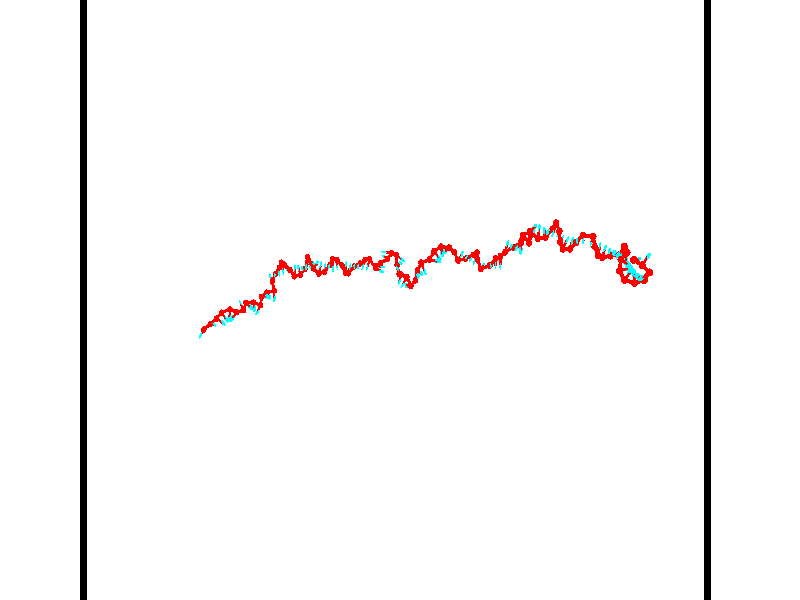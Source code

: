 // switches for output
#declare DRAW_BASES = 1; // possible values are 0, 1; only relevant for DNA ribbons
#declare DRAW_BASES_TYPE = 3; // possible values are 1, 2, 3; only relevant for DNA ribbons
#declare DRAW_FOG = 0; // set to 1 to enable fog

#include "colors.inc"

#include "transforms.inc"
background { rgb <1, 1, 1>}

#default {
   normal{
       ripples 0.25
       frequency 0.20
       turbulence 0.2
       lambda 5
   }
	finish {
		phong 0.1
		phong_size 40.
	}
}

// original window dimensions: 1024x640


// camera settings

camera {
	sky <-0, 1, 0>
	up <-0, 1, 0>
	right 1.6 * <0.99995, 0, 0.00999983>
	location <54.4867, 55, 106.329>
	look_at <55, 55, 55.0001>
	direction <0.513302, 0, -51.3289>
	angle 67.0682
}


# declare cpy_camera_pos = <54.4867, 55, 106.329>;
# if (DRAW_FOG = 1)
fog {
	fog_type 2
	up vnormalize(cpy_camera_pos)
	color rgbt<1,1,1,0.3>
	distance 1e-5
	fog_alt 3e-3
	fog_offset 88
}
# end


// LIGHTS

# declare lum = 6;
global_settings {
	ambient_light rgb lum * <0.05, 0.05, 0.05>
	max_trace_level 15
}# declare cpy_direct_light_amount = 0.25;
light_source
{	1000 * <-0.98995, -1, 1.00995>,
	rgb lum * cpy_direct_light_amount
	parallel
}

light_source
{	1000 * <0.98995, 1, -1.00995>,
	rgb lum * cpy_direct_light_amount
	parallel
}

// strand 0

// nucleotide -1

// particle -1
sphere {
	<36.835968, 52.718063, 50.134457> 0.250000
	pigment { color rgbt <1,0,0,0> }
	no_shadow
}
cylinder {
	<36.766792, 52.471100, 50.441414>,  <36.725288, 52.322922, 50.625587>, 0.100000
	pigment { color rgbt <1,0,0,0> }
	no_shadow
}
cylinder {
	<36.766792, 52.471100, 50.441414>,  <36.835968, 52.718063, 50.134457>, 0.100000
	pigment { color rgbt <1,0,0,0> }
	no_shadow
}

// particle -1
sphere {
	<36.766792, 52.471100, 50.441414> 0.100000
	pigment { color rgbt <1,0,0,0> }
	no_shadow
}
sphere {
	0, 1
	scale<0.080000,0.200000,0.300000>
	matrix <0.966349, -0.257000, 0.011000,
		0.190430, 0.743475, 0.641078,
		-0.172935, -0.617410, 0.767397,
		36.714912, 52.285877, 50.671635>
	pigment { color rgbt <0,1,1,0> }
	no_shadow
}
cylinder {
	<37.273575, 53.134670, 49.519028>,  <36.835968, 52.718063, 50.134457>, 0.130000
	pigment { color rgbt <1,0,0,0> }
	no_shadow
}

// nucleotide -1

// particle -1
sphere {
	<37.273575, 53.134670, 49.519028> 0.250000
	pigment { color rgbt <1,0,0,0> }
	no_shadow
}
cylinder {
	<37.557529, 53.113297, 49.799942>,  <37.727901, 53.100471, 49.968491>, 0.100000
	pigment { color rgbt <1,0,0,0> }
	no_shadow
}
cylinder {
	<37.557529, 53.113297, 49.799942>,  <37.273575, 53.134670, 49.519028>, 0.100000
	pigment { color rgbt <1,0,0,0> }
	no_shadow
}

// particle -1
sphere {
	<37.557529, 53.113297, 49.799942> 0.100000
	pigment { color rgbt <1,0,0,0> }
	no_shadow
}
sphere {
	0, 1
	scale<0.080000,0.200000,0.300000>
	matrix <-0.540978, -0.679858, 0.495113,
		0.450999, -0.731395, -0.511528,
		0.709889, -0.053430, 0.702284,
		37.770496, 53.097267, 50.010628>
	pigment { color rgbt <0,1,1,0> }
	no_shadow
}
cylinder {
	<37.890270, 53.551815, 49.738358>,  <37.273575, 53.134670, 49.519028>, 0.130000
	pigment { color rgbt <1,0,0,0> }
	no_shadow
}

// nucleotide -1

// particle -1
sphere {
	<37.890270, 53.551815, 49.738358> 0.250000
	pigment { color rgbt <1,0,0,0> }
	no_shadow
}
cylinder {
	<38.239799, 53.361137, 49.776737>,  <38.449516, 53.246731, 49.799767>, 0.100000
	pigment { color rgbt <1,0,0,0> }
	no_shadow
}
cylinder {
	<38.239799, 53.361137, 49.776737>,  <37.890270, 53.551815, 49.738358>, 0.100000
	pigment { color rgbt <1,0,0,0> }
	no_shadow
}

// particle -1
sphere {
	<38.239799, 53.361137, 49.776737> 0.100000
	pigment { color rgbt <1,0,0,0> }
	no_shadow
}
sphere {
	0, 1
	scale<0.080000,0.200000,0.300000>
	matrix <0.328881, 0.434057, -0.838708,
		0.358157, 0.764435, 0.536062,
		0.873820, -0.476690, 0.095948,
		38.501945, 53.218132, 49.805523>
	pigment { color rgbt <0,1,1,0> }
	no_shadow
}
cylinder {
	<38.288502, 54.008492, 49.382233>,  <37.890270, 53.551815, 49.738358>, 0.130000
	pigment { color rgbt <1,0,0,0> }
	no_shadow
}

// nucleotide -1

// particle -1
sphere {
	<38.288502, 54.008492, 49.382233> 0.250000
	pigment { color rgbt <1,0,0,0> }
	no_shadow
}
cylinder {
	<38.542850, 53.700512, 49.403587>,  <38.695457, 53.515724, 49.416401>, 0.100000
	pigment { color rgbt <1,0,0,0> }
	no_shadow
}
cylinder {
	<38.542850, 53.700512, 49.403587>,  <38.288502, 54.008492, 49.382233>, 0.100000
	pigment { color rgbt <1,0,0,0> }
	no_shadow
}

// particle -1
sphere {
	<38.542850, 53.700512, 49.403587> 0.100000
	pigment { color rgbt <1,0,0,0> }
	no_shadow
}
sphere {
	0, 1
	scale<0.080000,0.200000,0.300000>
	matrix <0.448514, 0.312343, -0.837423,
		0.628098, 0.556435, 0.543942,
		0.635868, -0.769949, 0.053388,
		38.733612, 53.469528, 49.419605>
	pigment { color rgbt <0,1,1,0> }
	no_shadow
}
cylinder {
	<38.987511, 54.265244, 49.119572>,  <38.288502, 54.008492, 49.382233>, 0.130000
	pigment { color rgbt <1,0,0,0> }
	no_shadow
}

// nucleotide -1

// particle -1
sphere {
	<38.987511, 54.265244, 49.119572> 0.250000
	pigment { color rgbt <1,0,0,0> }
	no_shadow
}
cylinder {
	<38.945015, 53.869858, 49.076385>,  <38.919518, 53.632626, 49.050476>, 0.100000
	pigment { color rgbt <1,0,0,0> }
	no_shadow
}
cylinder {
	<38.945015, 53.869858, 49.076385>,  <38.987511, 54.265244, 49.119572>, 0.100000
	pigment { color rgbt <1,0,0,0> }
	no_shadow
}

// particle -1
sphere {
	<38.945015, 53.869858, 49.076385> 0.100000
	pigment { color rgbt <1,0,0,0> }
	no_shadow
}
sphere {
	0, 1
	scale<0.080000,0.200000,0.300000>
	matrix <0.514097, 0.038334, -0.856875,
		0.851127, -0.146541, 0.504092,
		-0.106243, -0.988462, -0.107963,
		38.913143, 53.573318, 49.043995>
	pigment { color rgbt <0,1,1,0> }
	no_shadow
}
cylinder {
	<39.552956, 54.034386, 48.803375>,  <38.987511, 54.265244, 49.119572>, 0.130000
	pigment { color rgbt <1,0,0,0> }
	no_shadow
}

// nucleotide -1

// particle -1
sphere {
	<39.552956, 54.034386, 48.803375> 0.250000
	pigment { color rgbt <1,0,0,0> }
	no_shadow
}
cylinder {
	<39.283615, 53.745159, 48.741684>,  <39.122013, 53.571625, 48.704670>, 0.100000
	pigment { color rgbt <1,0,0,0> }
	no_shadow
}
cylinder {
	<39.283615, 53.745159, 48.741684>,  <39.552956, 54.034386, 48.803375>, 0.100000
	pigment { color rgbt <1,0,0,0> }
	no_shadow
}

// particle -1
sphere {
	<39.283615, 53.745159, 48.741684> 0.100000
	pigment { color rgbt <1,0,0,0> }
	no_shadow
}
sphere {
	0, 1
	scale<0.080000,0.200000,0.300000>
	matrix <0.302631, -0.079234, -0.949809,
		0.674551, -0.686224, 0.272173,
		-0.673347, -0.723062, -0.154225,
		39.081612, 53.528240, 48.695415>
	pigment { color rgbt <0,1,1,0> }
	no_shadow
}
cylinder {
	<40.238689, 54.186863, 48.970863>,  <39.552956, 54.034386, 48.803375>, 0.130000
	pigment { color rgbt <1,0,0,0> }
	no_shadow
}

// nucleotide -1

// particle -1
sphere {
	<40.238689, 54.186863, 48.970863> 0.250000
	pigment { color rgbt <1,0,0,0> }
	no_shadow
}
cylinder {
	<40.041111, 54.526737, 48.897053>,  <39.922562, 54.730663, 48.852768>, 0.100000
	pigment { color rgbt <1,0,0,0> }
	no_shadow
}
cylinder {
	<40.041111, 54.526737, 48.897053>,  <40.238689, 54.186863, 48.970863>, 0.100000
	pigment { color rgbt <1,0,0,0> }
	no_shadow
}

// particle -1
sphere {
	<40.041111, 54.526737, 48.897053> 0.100000
	pigment { color rgbt <1,0,0,0> }
	no_shadow
}
sphere {
	0, 1
	scale<0.080000,0.200000,0.300000>
	matrix <0.831756, 0.399907, -0.385041,
		-0.253372, -0.343667, -0.904265,
		-0.493948, 0.849686, -0.184522,
		39.892925, 54.781643, 48.841698>
	pigment { color rgbt <0,1,1,0> }
	no_shadow
}
cylinder {
	<40.565517, 54.779175, 49.414097>,  <40.238689, 54.186863, 48.970863>, 0.130000
	pigment { color rgbt <1,0,0,0> }
	no_shadow
}

// nucleotide -1

// particle -1
sphere {
	<40.565517, 54.779175, 49.414097> 0.250000
	pigment { color rgbt <1,0,0,0> }
	no_shadow
}
cylinder {
	<40.861214, 54.580528, 49.596039>,  <41.038631, 54.461342, 49.705204>, 0.100000
	pigment { color rgbt <1,0,0,0> }
	no_shadow
}
cylinder {
	<40.861214, 54.580528, 49.596039>,  <40.565517, 54.779175, 49.414097>, 0.100000
	pigment { color rgbt <1,0,0,0> }
	no_shadow
}

// particle -1
sphere {
	<40.861214, 54.580528, 49.596039> 0.100000
	pigment { color rgbt <1,0,0,0> }
	no_shadow
}
sphere {
	0, 1
	scale<0.080000,0.200000,0.300000>
	matrix <0.448130, -0.141422, -0.882711,
		0.502692, 0.856374, 0.118002,
		0.739243, -0.496612, 0.454859,
		41.082985, 54.431545, 49.732498>
	pigment { color rgbt <0,1,1,0> }
	no_shadow
}
cylinder {
	<41.153393, 54.799999, 48.921989>,  <40.565517, 54.779175, 49.414097>, 0.130000
	pigment { color rgbt <1,0,0,0> }
	no_shadow
}

// nucleotide -1

// particle -1
sphere {
	<41.153393, 54.799999, 48.921989> 0.250000
	pigment { color rgbt <1,0,0,0> }
	no_shadow
}
cylinder {
	<41.257256, 54.508904, 49.175911>,  <41.319572, 54.334248, 49.328266>, 0.100000
	pigment { color rgbt <1,0,0,0> }
	no_shadow
}
cylinder {
	<41.257256, 54.508904, 49.175911>,  <41.153393, 54.799999, 48.921989>, 0.100000
	pigment { color rgbt <1,0,0,0> }
	no_shadow
}

// particle -1
sphere {
	<41.257256, 54.508904, 49.175911> 0.100000
	pigment { color rgbt <1,0,0,0> }
	no_shadow
}
sphere {
	0, 1
	scale<0.080000,0.200000,0.300000>
	matrix <0.427588, -0.502768, -0.751261,
		0.865880, 0.466504, 0.180625,
		0.259654, -0.727735, 0.634808,
		41.335152, 54.290585, 49.366352>
	pigment { color rgbt <0,1,1,0> }
	no_shadow
}
cylinder {
	<41.825275, 54.591496, 48.812466>,  <41.153393, 54.799999, 48.921989>, 0.130000
	pigment { color rgbt <1,0,0,0> }
	no_shadow
}

// nucleotide -1

// particle -1
sphere {
	<41.825275, 54.591496, 48.812466> 0.250000
	pigment { color rgbt <1,0,0,0> }
	no_shadow
}
cylinder {
	<41.689220, 54.275719, 49.016853>,  <41.607586, 54.086254, 49.139484>, 0.100000
	pigment { color rgbt <1,0,0,0> }
	no_shadow
}
cylinder {
	<41.689220, 54.275719, 49.016853>,  <41.825275, 54.591496, 48.812466>, 0.100000
	pigment { color rgbt <1,0,0,0> }
	no_shadow
}

// particle -1
sphere {
	<41.689220, 54.275719, 49.016853> 0.100000
	pigment { color rgbt <1,0,0,0> }
	no_shadow
}
sphere {
	0, 1
	scale<0.080000,0.200000,0.300000>
	matrix <0.512420, -0.611206, -0.603203,
		0.788501, 0.056660, 0.612418,
		-0.340136, -0.789441, 0.510970,
		41.587181, 54.038887, 49.170143>
	pigment { color rgbt <0,1,1,0> }
	no_shadow
}
cylinder {
	<41.812603, 55.260910, 48.502029>,  <41.825275, 54.591496, 48.812466>, 0.130000
	pigment { color rgbt <1,0,0,0> }
	no_shadow
}

// nucleotide -1

// particle -1
sphere {
	<41.812603, 55.260910, 48.502029> 0.250000
	pigment { color rgbt <1,0,0,0> }
	no_shadow
}
cylinder {
	<42.150047, 55.259556, 48.716805>,  <42.352516, 55.258743, 48.845669>, 0.100000
	pigment { color rgbt <1,0,0,0> }
	no_shadow
}
cylinder {
	<42.150047, 55.259556, 48.716805>,  <41.812603, 55.260910, 48.502029>, 0.100000
	pigment { color rgbt <1,0,0,0> }
	no_shadow
}

// particle -1
sphere {
	<42.150047, 55.259556, 48.716805> 0.100000
	pigment { color rgbt <1,0,0,0> }
	no_shadow
}
sphere {
	0, 1
	scale<0.080000,0.200000,0.300000>
	matrix <0.525302, -0.201952, -0.826604,
		0.111236, 0.979390, -0.168590,
		0.843614, -0.003387, 0.536940,
		42.403133, 55.258541, 48.877888>
	pigment { color rgbt <0,1,1,0> }
	no_shadow
}
cylinder {
	<42.210060, 55.594337, 48.013554>,  <41.812603, 55.260910, 48.502029>, 0.130000
	pigment { color rgbt <1,0,0,0> }
	no_shadow
}

// nucleotide -1

// particle -1
sphere {
	<42.210060, 55.594337, 48.013554> 0.250000
	pigment { color rgbt <1,0,0,0> }
	no_shadow
}
cylinder {
	<42.427906, 55.395065, 48.283432>,  <42.558613, 55.275501, 48.445358>, 0.100000
	pigment { color rgbt <1,0,0,0> }
	no_shadow
}
cylinder {
	<42.427906, 55.395065, 48.283432>,  <42.210060, 55.594337, 48.013554>, 0.100000
	pigment { color rgbt <1,0,0,0> }
	no_shadow
}

// particle -1
sphere {
	<42.427906, 55.395065, 48.283432> 0.100000
	pigment { color rgbt <1,0,0,0> }
	no_shadow
}
sphere {
	0, 1
	scale<0.080000,0.200000,0.300000>
	matrix <0.647218, -0.261977, -0.715875,
		0.533388, 0.826550, 0.179753,
		0.544615, -0.498179, 0.674694,
		42.591290, 55.245613, 48.485840>
	pigment { color rgbt <0,1,1,0> }
	no_shadow
}
cylinder {
	<42.957993, 55.759056, 47.992744>,  <42.210060, 55.594337, 48.013554>, 0.130000
	pigment { color rgbt <1,0,0,0> }
	no_shadow
}

// nucleotide -1

// particle -1
sphere {
	<42.957993, 55.759056, 47.992744> 0.250000
	pigment { color rgbt <1,0,0,0> }
	no_shadow
}
cylinder {
	<42.973545, 55.384106, 48.131203>,  <42.982876, 55.159134, 48.214279>, 0.100000
	pigment { color rgbt <1,0,0,0> }
	no_shadow
}
cylinder {
	<42.973545, 55.384106, 48.131203>,  <42.957993, 55.759056, 47.992744>, 0.100000
	pigment { color rgbt <1,0,0,0> }
	no_shadow
}

// particle -1
sphere {
	<42.973545, 55.384106, 48.131203> 0.100000
	pigment { color rgbt <1,0,0,0> }
	no_shadow
}
sphere {
	0, 1
	scale<0.080000,0.200000,0.300000>
	matrix <0.661696, -0.235421, -0.711854,
		0.748764, 0.256721, 0.611103,
		0.038882, -0.937375, 0.346146,
		42.985210, 55.102894, 48.235046>
	pigment { color rgbt <0,1,1,0> }
	no_shadow
}
cylinder {
	<42.815098, 56.457405, 48.342186>,  <42.957993, 55.759056, 47.992744>, 0.130000
	pigment { color rgbt <1,0,0,0> }
	no_shadow
}

// nucleotide -1

// particle -1
sphere {
	<42.815098, 56.457405, 48.342186> 0.250000
	pigment { color rgbt <1,0,0,0> }
	no_shadow
}
cylinder {
	<42.757133, 56.695747, 48.658150>,  <42.722355, 56.838753, 48.847729>, 0.100000
	pigment { color rgbt <1,0,0,0> }
	no_shadow
}
cylinder {
	<42.757133, 56.695747, 48.658150>,  <42.815098, 56.457405, 48.342186>, 0.100000
	pigment { color rgbt <1,0,0,0> }
	no_shadow
}

// particle -1
sphere {
	<42.757133, 56.695747, 48.658150> 0.100000
	pigment { color rgbt <1,0,0,0> }
	no_shadow
}
sphere {
	0, 1
	scale<0.080000,0.200000,0.300000>
	matrix <0.989436, 0.090602, 0.113173,
		-0.004133, 0.797967, -0.602687,
		-0.144913, 0.595853, 0.789911,
		42.713661, 56.874504, 48.895123>
	pigment { color rgbt <0,1,1,0> }
	no_shadow
}
cylinder {
	<43.072460, 57.084900, 48.182983>,  <42.815098, 56.457405, 48.342186>, 0.130000
	pigment { color rgbt <1,0,0,0> }
	no_shadow
}

// nucleotide -1

// particle -1
sphere {
	<43.072460, 57.084900, 48.182983> 0.250000
	pigment { color rgbt <1,0,0,0> }
	no_shadow
}
cylinder {
	<43.121429, 57.024490, 48.575352>,  <43.150810, 56.988243, 48.810772>, 0.100000
	pigment { color rgbt <1,0,0,0> }
	no_shadow
}
cylinder {
	<43.121429, 57.024490, 48.575352>,  <43.072460, 57.084900, 48.182983>, 0.100000
	pigment { color rgbt <1,0,0,0> }
	no_shadow
}

// particle -1
sphere {
	<43.121429, 57.024490, 48.575352> 0.100000
	pigment { color rgbt <1,0,0,0> }
	no_shadow
}
sphere {
	0, 1
	scale<0.080000,0.200000,0.300000>
	matrix <0.992475, 0.016444, -0.121335,
		0.002195, 0.988393, 0.151904,
		0.122425, -0.151027, 0.980919,
		43.158157, 56.979183, 48.869629>
	pigment { color rgbt <0,1,1,0> }
	no_shadow
}
cylinder {
	<43.520466, 57.586933, 48.399448>,  <43.072460, 57.084900, 48.182983>, 0.130000
	pigment { color rgbt <1,0,0,0> }
	no_shadow
}

// nucleotide -1

// particle -1
sphere {
	<43.520466, 57.586933, 48.399448> 0.250000
	pigment { color rgbt <1,0,0,0> }
	no_shadow
}
cylinder {
	<43.562401, 57.290646, 48.664883>,  <43.587563, 57.112873, 48.824142>, 0.100000
	pigment { color rgbt <1,0,0,0> }
	no_shadow
}
cylinder {
	<43.562401, 57.290646, 48.664883>,  <43.520466, 57.586933, 48.399448>, 0.100000
	pigment { color rgbt <1,0,0,0> }
	no_shadow
}

// particle -1
sphere {
	<43.562401, 57.290646, 48.664883> 0.100000
	pigment { color rgbt <1,0,0,0> }
	no_shadow
}
sphere {
	0, 1
	scale<0.080000,0.200000,0.300000>
	matrix <0.982919, 0.178667, 0.044148,
		-0.151261, 0.647621, 0.746798,
		0.104837, -0.740720, 0.663584,
		43.593853, 57.068428, 48.863956>
	pigment { color rgbt <0,1,1,0> }
	no_shadow
}
cylinder {
	<43.822304, 57.955013, 48.978626>,  <43.520466, 57.586933, 48.399448>, 0.130000
	pigment { color rgbt <1,0,0,0> }
	no_shadow
}

// nucleotide -1

// particle -1
sphere {
	<43.822304, 57.955013, 48.978626> 0.250000
	pigment { color rgbt <1,0,0,0> }
	no_shadow
}
cylinder {
	<43.898758, 57.564541, 48.937569>,  <43.944630, 57.330257, 48.912933>, 0.100000
	pigment { color rgbt <1,0,0,0> }
	no_shadow
}
cylinder {
	<43.898758, 57.564541, 48.937569>,  <43.822304, 57.955013, 48.978626>, 0.100000
	pigment { color rgbt <1,0,0,0> }
	no_shadow
}

// particle -1
sphere {
	<43.898758, 57.564541, 48.937569> 0.100000
	pigment { color rgbt <1,0,0,0> }
	no_shadow
}
sphere {
	0, 1
	scale<0.080000,0.200000,0.300000>
	matrix <0.976066, 0.177975, 0.124980,
		-0.103734, -0.124077, 0.986835,
		0.191140, -0.976181, -0.102645,
		43.956100, 57.271687, 48.906776>
	pigment { color rgbt <0,1,1,0> }
	no_shadow
}
cylinder {
	<44.174168, 57.784962, 49.540947>,  <43.822304, 57.955013, 48.978626>, 0.130000
	pigment { color rgbt <1,0,0,0> }
	no_shadow
}

// nucleotide -1

// particle -1
sphere {
	<44.174168, 57.784962, 49.540947> 0.250000
	pigment { color rgbt <1,0,0,0> }
	no_shadow
}
cylinder {
	<44.263256, 57.588276, 49.204231>,  <44.316711, 57.470264, 49.002201>, 0.100000
	pigment { color rgbt <1,0,0,0> }
	no_shadow
}
cylinder {
	<44.263256, 57.588276, 49.204231>,  <44.174168, 57.784962, 49.540947>, 0.100000
	pigment { color rgbt <1,0,0,0> }
	no_shadow
}

// particle -1
sphere {
	<44.263256, 57.588276, 49.204231> 0.100000
	pigment { color rgbt <1,0,0,0> }
	no_shadow
}
sphere {
	0, 1
	scale<0.080000,0.200000,0.300000>
	matrix <0.967676, 0.216299, 0.129686,
		0.118311, -0.843466, 0.523993,
		0.222725, -0.491712, -0.841792,
		44.330074, 57.440762, 48.951694>
	pigment { color rgbt <0,1,1,0> }
	no_shadow
}
cylinder {
	<44.758202, 57.332817, 49.691425>,  <44.174168, 57.784962, 49.540947>, 0.130000
	pigment { color rgbt <1,0,0,0> }
	no_shadow
}

// nucleotide -1

// particle -1
sphere {
	<44.758202, 57.332817, 49.691425> 0.250000
	pigment { color rgbt <1,0,0,0> }
	no_shadow
}
cylinder {
	<44.748699, 57.402287, 49.297619>,  <44.742996, 57.443970, 49.061337>, 0.100000
	pigment { color rgbt <1,0,0,0> }
	no_shadow
}
cylinder {
	<44.748699, 57.402287, 49.297619>,  <44.758202, 57.332817, 49.691425>, 0.100000
	pigment { color rgbt <1,0,0,0> }
	no_shadow
}

// particle -1
sphere {
	<44.748699, 57.402287, 49.297619> 0.100000
	pigment { color rgbt <1,0,0,0> }
	no_shadow
}
sphere {
	0, 1
	scale<0.080000,0.200000,0.300000>
	matrix <0.946786, 0.320102, 0.033621,
		0.320984, -0.931328, -0.172038,
		-0.023757, 0.173675, -0.984516,
		44.741573, 57.454388, 49.002262>
	pigment { color rgbt <0,1,1,0> }
	no_shadow
}
cylinder {
	<45.058655, 56.858406, 49.247093>,  <44.758202, 57.332817, 49.691425>, 0.130000
	pigment { color rgbt <1,0,0,0> }
	no_shadow
}

// nucleotide -1

// particle -1
sphere {
	<45.058655, 56.858406, 49.247093> 0.250000
	pigment { color rgbt <1,0,0,0> }
	no_shadow
}
cylinder {
	<45.088806, 57.236191, 49.119156>,  <45.106899, 57.462864, 49.042393>, 0.100000
	pigment { color rgbt <1,0,0,0> }
	no_shadow
}
cylinder {
	<45.088806, 57.236191, 49.119156>,  <45.058655, 56.858406, 49.247093>, 0.100000
	pigment { color rgbt <1,0,0,0> }
	no_shadow
}

// particle -1
sphere {
	<45.088806, 57.236191, 49.119156> 0.100000
	pigment { color rgbt <1,0,0,0> }
	no_shadow
}
sphere {
	0, 1
	scale<0.080000,0.200000,0.300000>
	matrix <0.965420, 0.011151, 0.260461,
		0.249563, -0.328421, -0.910965,
		0.075383, 0.944466, -0.319847,
		45.111420, 57.519531, 49.023201>
	pigment { color rgbt <0,1,1,0> }
	no_shadow
}
cylinder {
	<45.560291, 56.991734, 48.705395>,  <45.058655, 56.858406, 49.247093>, 0.130000
	pigment { color rgbt <1,0,0,0> }
	no_shadow
}

// nucleotide -1

// particle -1
sphere {
	<45.560291, 56.991734, 48.705395> 0.250000
	pigment { color rgbt <1,0,0,0> }
	no_shadow
}
cylinder {
	<45.493172, 57.308754, 48.939899>,  <45.452900, 57.498966, 49.080601>, 0.100000
	pigment { color rgbt <1,0,0,0> }
	no_shadow
}
cylinder {
	<45.493172, 57.308754, 48.939899>,  <45.560291, 56.991734, 48.705395>, 0.100000
	pigment { color rgbt <1,0,0,0> }
	no_shadow
}

// particle -1
sphere {
	<45.493172, 57.308754, 48.939899> 0.100000
	pigment { color rgbt <1,0,0,0> }
	no_shadow
}
sphere {
	0, 1
	scale<0.080000,0.200000,0.300000>
	matrix <0.964099, 0.007778, 0.265429,
		0.205807, 0.609754, -0.765404,
		-0.167799, 0.792553, 0.586263,
		45.442833, 57.546520, 49.115780>
	pigment { color rgbt <0,1,1,0> }
	no_shadow
}
cylinder {
	<45.980156, 57.466503, 48.550163>,  <45.560291, 56.991734, 48.705395>, 0.130000
	pigment { color rgbt <1,0,0,0> }
	no_shadow
}

// nucleotide -1

// particle -1
sphere {
	<45.980156, 57.466503, 48.550163> 0.250000
	pigment { color rgbt <1,0,0,0> }
	no_shadow
}
cylinder {
	<45.901512, 57.485722, 48.941887>,  <45.854328, 57.497253, 49.176922>, 0.100000
	pigment { color rgbt <1,0,0,0> }
	no_shadow
}
cylinder {
	<45.901512, 57.485722, 48.941887>,  <45.980156, 57.466503, 48.550163>, 0.100000
	pigment { color rgbt <1,0,0,0> }
	no_shadow
}

// particle -1
sphere {
	<45.901512, 57.485722, 48.941887> 0.100000
	pigment { color rgbt <1,0,0,0> }
	no_shadow
}
sphere {
	0, 1
	scale<0.080000,0.200000,0.300000>
	matrix <0.980471, 0.004773, 0.196607,
		0.004773, 0.998834, -0.048047,
		-0.196607, 0.048047, 0.979304,
		45.842529, 57.500137, 49.235680>
	pigment { color rgbt <0,1,1,0> }
	no_shadow
}
cylinder {
	<46.260632, 58.012539, 48.756733>,  <45.980156, 57.466503, 48.550163>, 0.130000
	pigment { color rgbt <1,0,0,0> }
	no_shadow
}

// nucleotide -1

// particle -1
sphere {
	<46.260632, 58.012539, 48.756733> 0.250000
	pigment { color rgbt <1,0,0,0> }
	no_shadow
}
cylinder {
	<46.229347, 57.760101, 49.065434>,  <46.210579, 57.608639, 49.250656>, 0.100000
	pigment { color rgbt <1,0,0,0> }
	no_shadow
}
cylinder {
	<46.229347, 57.760101, 49.065434>,  <46.260632, 58.012539, 48.756733>, 0.100000
	pigment { color rgbt <1,0,0,0> }
	no_shadow
}

// particle -1
sphere {
	<46.229347, 57.760101, 49.065434> 0.100000
	pigment { color rgbt <1,0,0,0> }
	no_shadow
}
sphere {
	0, 1
	scale<0.080000,0.200000,0.300000>
	matrix <0.969608, 0.131863, 0.206088,
		-0.231827, 0.764417, 0.601600,
		-0.078208, -0.631093, 0.771754,
		46.205883, 57.570774, 49.296959>
	pigment { color rgbt <0,1,1,0> }
	no_shadow
}
cylinder {
	<46.366520, 58.363007, 49.550217>,  <46.260632, 58.012539, 48.756733>, 0.130000
	pigment { color rgbt <1,0,0,0> }
	no_shadow
}

// nucleotide -1

// particle -1
sphere {
	<46.366520, 58.363007, 49.550217> 0.250000
	pigment { color rgbt <1,0,0,0> }
	no_shadow
}
cylinder {
	<46.485111, 57.987442, 49.480316>,  <46.556267, 57.762100, 49.438377>, 0.100000
	pigment { color rgbt <1,0,0,0> }
	no_shadow
}
cylinder {
	<46.485111, 57.987442, 49.480316>,  <46.366520, 58.363007, 49.550217>, 0.100000
	pigment { color rgbt <1,0,0,0> }
	no_shadow
}

// particle -1
sphere {
	<46.485111, 57.987442, 49.480316> 0.100000
	pigment { color rgbt <1,0,0,0> }
	no_shadow
}
sphere {
	0, 1
	scale<0.080000,0.200000,0.300000>
	matrix <0.927469, 0.239413, 0.287197,
		-0.227817, -0.247220, 0.941797,
		0.296479, -0.938916, -0.174747,
		46.574055, 57.705769, 49.427891>
	pigment { color rgbt <0,1,1,0> }
	no_shadow
}
cylinder {
	<46.578979, 58.074097, 50.246429>,  <46.366520, 58.363007, 49.550217>, 0.130000
	pigment { color rgbt <1,0,0,0> }
	no_shadow
}

// nucleotide -1

// particle -1
sphere {
	<46.578979, 58.074097, 50.246429> 0.250000
	pigment { color rgbt <1,0,0,0> }
	no_shadow
}
cylinder {
	<46.755180, 57.957794, 49.906685>,  <46.860901, 57.888012, 49.702839>, 0.100000
	pigment { color rgbt <1,0,0,0> }
	no_shadow
}
cylinder {
	<46.755180, 57.957794, 49.906685>,  <46.578979, 58.074097, 50.246429>, 0.100000
	pigment { color rgbt <1,0,0,0> }
	no_shadow
}

// particle -1
sphere {
	<46.755180, 57.957794, 49.906685> 0.100000
	pigment { color rgbt <1,0,0,0> }
	no_shadow
}
sphere {
	0, 1
	scale<0.080000,0.200000,0.300000>
	matrix <0.890604, 0.260685, 0.372650,
		0.113068, -0.920601, 0.373779,
		0.440500, -0.290754, -0.849366,
		46.887329, 57.870567, 49.651875>
	pigment { color rgbt <0,1,1,0> }
	no_shadow
}
cylinder {
	<47.019352, 57.440517, 50.303951>,  <46.578979, 58.074097, 50.246429>, 0.130000
	pigment { color rgbt <1,0,0,0> }
	no_shadow
}

// nucleotide -1

// particle -1
sphere {
	<47.019352, 57.440517, 50.303951> 0.250000
	pigment { color rgbt <1,0,0,0> }
	no_shadow
}
cylinder {
	<47.167431, 57.676025, 50.016533>,  <47.256279, 57.817329, 49.844082>, 0.100000
	pigment { color rgbt <1,0,0,0> }
	no_shadow
}
cylinder {
	<47.167431, 57.676025, 50.016533>,  <47.019352, 57.440517, 50.303951>, 0.100000
	pigment { color rgbt <1,0,0,0> }
	no_shadow
}

// particle -1
sphere {
	<47.167431, 57.676025, 50.016533> 0.100000
	pigment { color rgbt <1,0,0,0> }
	no_shadow
}
sphere {
	0, 1
	scale<0.080000,0.200000,0.300000>
	matrix <0.916259, -0.103981, 0.386855,
		0.153052, -0.801588, -0.577955,
		0.370195, 0.588766, -0.718548,
		47.278488, 57.852654, 49.800968>
	pigment { color rgbt <0,1,1,0> }
	no_shadow
}
cylinder {
	<47.481255, 57.033989, 49.954025>,  <47.019352, 57.440517, 50.303951>, 0.130000
	pigment { color rgbt <1,0,0,0> }
	no_shadow
}

// nucleotide -1

// particle -1
sphere {
	<47.481255, 57.033989, 49.954025> 0.250000
	pigment { color rgbt <1,0,0,0> }
	no_shadow
}
cylinder {
	<47.576706, 57.421982, 49.935272>,  <47.633976, 57.654778, 49.924023>, 0.100000
	pigment { color rgbt <1,0,0,0> }
	no_shadow
}
cylinder {
	<47.576706, 57.421982, 49.935272>,  <47.481255, 57.033989, 49.954025>, 0.100000
	pigment { color rgbt <1,0,0,0> }
	no_shadow
}

// particle -1
sphere {
	<47.576706, 57.421982, 49.935272> 0.100000
	pigment { color rgbt <1,0,0,0> }
	no_shadow
}
sphere {
	0, 1
	scale<0.080000,0.200000,0.300000>
	matrix <0.951168, -0.223718, 0.212674,
		0.195802, -0.095340, -0.975998,
		0.238625, 0.969980, -0.046880,
		47.648293, 57.712975, 49.921207>
	pigment { color rgbt <0,1,1,0> }
	no_shadow
}
cylinder {
	<47.935135, 57.189903, 49.342747>,  <47.481255, 57.033989, 49.954025>, 0.130000
	pigment { color rgbt <1,0,0,0> }
	no_shadow
}

// nucleotide -1

// particle -1
sphere {
	<47.935135, 57.189903, 49.342747> 0.250000
	pigment { color rgbt <1,0,0,0> }
	no_shadow
}
cylinder {
	<47.981331, 57.444496, 49.647785>,  <48.009048, 57.597252, 49.830807>, 0.100000
	pigment { color rgbt <1,0,0,0> }
	no_shadow
}
cylinder {
	<47.981331, 57.444496, 49.647785>,  <47.935135, 57.189903, 49.342747>, 0.100000
	pigment { color rgbt <1,0,0,0> }
	no_shadow
}

// particle -1
sphere {
	<47.981331, 57.444496, 49.647785> 0.100000
	pigment { color rgbt <1,0,0,0> }
	no_shadow
}
sphere {
	0, 1
	scale<0.080000,0.200000,0.300000>
	matrix <0.933915, -0.331072, 0.134885,
		0.338325, 0.696619, -0.632659,
		0.115492, 0.636485, 0.762593,
		48.015980, 57.635441, 49.876564>
	pigment { color rgbt <0,1,1,0> }
	no_shadow
}
cylinder {
	<48.440948, 57.756710, 49.214058>,  <47.935135, 57.189903, 49.342747>, 0.130000
	pigment { color rgbt <1,0,0,0> }
	no_shadow
}

// nucleotide -1

// particle -1
sphere {
	<48.440948, 57.756710, 49.214058> 0.250000
	pigment { color rgbt <1,0,0,0> }
	no_shadow
}
cylinder {
	<48.420639, 57.665928, 49.603088>,  <48.408451, 57.611458, 49.836506>, 0.100000
	pigment { color rgbt <1,0,0,0> }
	no_shadow
}
cylinder {
	<48.420639, 57.665928, 49.603088>,  <48.440948, 57.756710, 49.214058>, 0.100000
	pigment { color rgbt <1,0,0,0> }
	no_shadow
}

// particle -1
sphere {
	<48.420639, 57.665928, 49.603088> 0.100000
	pigment { color rgbt <1,0,0,0> }
	no_shadow
}
sphere {
	0, 1
	scale<0.080000,0.200000,0.300000>
	matrix <0.990014, -0.139669, 0.019094,
		0.131506, 0.963838, 0.231780,
		-0.050776, -0.226955, 0.972581,
		48.405407, 57.597843, 49.894863>
	pigment { color rgbt <0,1,1,0> }
	no_shadow
}
cylinder {
	<48.725876, 58.167835, 49.788593>,  <48.440948, 57.756710, 49.214058>, 0.130000
	pigment { color rgbt <1,0,0,0> }
	no_shadow
}

// nucleotide -1

// particle -1
sphere {
	<48.725876, 58.167835, 49.788593> 0.250000
	pigment { color rgbt <1,0,0,0> }
	no_shadow
}
cylinder {
	<48.754429, 57.769608, 49.813095>,  <48.771561, 57.530670, 49.827797>, 0.100000
	pigment { color rgbt <1,0,0,0> }
	no_shadow
}
cylinder {
	<48.754429, 57.769608, 49.813095>,  <48.725876, 58.167835, 49.788593>, 0.100000
	pigment { color rgbt <1,0,0,0> }
	no_shadow
}

// particle -1
sphere {
	<48.754429, 57.769608, 49.813095> 0.100000
	pigment { color rgbt <1,0,0,0> }
	no_shadow
}
sphere {
	0, 1
	scale<0.080000,0.200000,0.300000>
	matrix <0.932542, 0.044826, -0.358268,
		0.353934, 0.082695, 0.931607,
		0.071387, -0.995566, 0.061251,
		48.775845, 57.470936, 49.831470>
	pigment { color rgbt <0,1,1,0> }
	no_shadow
}
cylinder {
	<49.212109, 58.088322, 50.327358>,  <48.725876, 58.167835, 49.788593>, 0.130000
	pigment { color rgbt <1,0,0,0> }
	no_shadow
}

// nucleotide -1

// particle -1
sphere {
	<49.212109, 58.088322, 50.327358> 0.250000
	pigment { color rgbt <1,0,0,0> }
	no_shadow
}
cylinder {
	<49.192726, 57.808830, 50.041859>,  <49.181099, 57.641136, 49.870560>, 0.100000
	pigment { color rgbt <1,0,0,0> }
	no_shadow
}
cylinder {
	<49.192726, 57.808830, 50.041859>,  <49.212109, 58.088322, 50.327358>, 0.100000
	pigment { color rgbt <1,0,0,0> }
	no_shadow
}

// particle -1
sphere {
	<49.192726, 57.808830, 50.041859> 0.100000
	pigment { color rgbt <1,0,0,0> }
	no_shadow
}
sphere {
	0, 1
	scale<0.080000,0.200000,0.300000>
	matrix <0.985198, 0.084205, -0.149312,
		0.164429, -0.710415, 0.684305,
		-0.048451, -0.698728, -0.713745,
		49.178192, 57.599213, 49.827736>
	pigment { color rgbt <0,1,1,0> }
	no_shadow
}
cylinder {
	<49.699654, 57.647182, 50.556438>,  <49.212109, 58.088322, 50.327358>, 0.130000
	pigment { color rgbt <1,0,0,0> }
	no_shadow
}

// nucleotide -1

// particle -1
sphere {
	<49.699654, 57.647182, 50.556438> 0.250000
	pigment { color rgbt <1,0,0,0> }
	no_shadow
}
cylinder {
	<49.630966, 57.653839, 50.162437>,  <49.589756, 57.657833, 49.926037>, 0.100000
	pigment { color rgbt <1,0,0,0> }
	no_shadow
}
cylinder {
	<49.630966, 57.653839, 50.162437>,  <49.699654, 57.647182, 50.556438>, 0.100000
	pigment { color rgbt <1,0,0,0> }
	no_shadow
}

// particle -1
sphere {
	<49.630966, 57.653839, 50.162437> 0.100000
	pigment { color rgbt <1,0,0,0> }
	no_shadow
}
sphere {
	0, 1
	scale<0.080000,0.200000,0.300000>
	matrix <0.946058, 0.281638, -0.160168,
		0.274749, -0.959376, -0.064109,
		-0.171717, 0.016645, -0.985006,
		49.579453, 57.658833, 49.866936>
	pigment { color rgbt <0,1,1,0> }
	no_shadow
}
cylinder {
	<49.944614, 57.106529, 49.991623>,  <49.699654, 57.647182, 50.556438>, 0.130000
	pigment { color rgbt <1,0,0,0> }
	no_shadow
}

// nucleotide -1

// particle -1
sphere {
	<49.944614, 57.106529, 49.991623> 0.250000
	pigment { color rgbt <1,0,0,0> }
	no_shadow
}
cylinder {
	<49.969349, 57.481407, 49.854313>,  <49.984192, 57.706333, 49.771927>, 0.100000
	pigment { color rgbt <1,0,0,0> }
	no_shadow
}
cylinder {
	<49.969349, 57.481407, 49.854313>,  <49.944614, 57.106529, 49.991623>, 0.100000
	pigment { color rgbt <1,0,0,0> }
	no_shadow
}

// particle -1
sphere {
	<49.969349, 57.481407, 49.854313> 0.100000
	pigment { color rgbt <1,0,0,0> }
	no_shadow
}
sphere {
	0, 1
	scale<0.080000,0.200000,0.300000>
	matrix <0.975260, -0.129872, -0.178886,
		-0.212233, -0.323720, -0.922042,
		0.061838, 0.937197, -0.343275,
		49.987900, 57.762566, 49.751331>
	pigment { color rgbt <0,1,1,0> }
	no_shadow
}
cylinder {
	<50.184860, 57.096466, 49.200150>,  <49.944614, 57.106529, 49.991623>, 0.130000
	pigment { color rgbt <1,0,0,0> }
	no_shadow
}

// nucleotide -1

// particle -1
sphere {
	<50.184860, 57.096466, 49.200150> 0.250000
	pigment { color rgbt <1,0,0,0> }
	no_shadow
}
cylinder {
	<50.288143, 57.408211, 49.428513>,  <50.350113, 57.595257, 49.565529>, 0.100000
	pigment { color rgbt <1,0,0,0> }
	no_shadow
}
cylinder {
	<50.288143, 57.408211, 49.428513>,  <50.184860, 57.096466, 49.200150>, 0.100000
	pigment { color rgbt <1,0,0,0> }
	no_shadow
}

// particle -1
sphere {
	<50.288143, 57.408211, 49.428513> 0.100000
	pigment { color rgbt <1,0,0,0> }
	no_shadow
}
sphere {
	0, 1
	scale<0.080000,0.200000,0.300000>
	matrix <0.965593, -0.227143, -0.126632,
		0.030985, 0.583957, -0.811193,
		0.258204, 0.779359, 0.570903,
		50.365604, 57.642017, 49.599785>
	pigment { color rgbt <0,1,1,0> }
	no_shadow
}
cylinder {
	<50.699944, 57.663097, 48.866348>,  <50.184860, 57.096466, 49.200150>, 0.130000
	pigment { color rgbt <1,0,0,0> }
	no_shadow
}

// nucleotide -1

// particle -1
sphere {
	<50.699944, 57.663097, 48.866348> 0.250000
	pigment { color rgbt <1,0,0,0> }
	no_shadow
}
cylinder {
	<50.733387, 57.654507, 49.264854>,  <50.753452, 57.649353, 49.503960>, 0.100000
	pigment { color rgbt <1,0,0,0> }
	no_shadow
}
cylinder {
	<50.733387, 57.654507, 49.264854>,  <50.699944, 57.663097, 48.866348>, 0.100000
	pigment { color rgbt <1,0,0,0> }
	no_shadow
}

// particle -1
sphere {
	<50.733387, 57.654507, 49.264854> 0.100000
	pigment { color rgbt <1,0,0,0> }
	no_shadow
}
sphere {
	0, 1
	scale<0.080000,0.200000,0.300000>
	matrix <0.996459, -0.007107, -0.083774,
		0.008880, 0.999744, 0.020806,
		0.083605, -0.021476, 0.996267,
		50.758469, 57.648064, 49.563736>
	pigment { color rgbt <0,1,1,0> }
	no_shadow
}
cylinder {
	<51.278568, 57.889896, 48.988514>,  <50.699944, 57.663097, 48.866348>, 0.130000
	pigment { color rgbt <1,0,0,0> }
	no_shadow
}

// nucleotide -1

// particle -1
sphere {
	<51.278568, 57.889896, 48.988514> 0.250000
	pigment { color rgbt <1,0,0,0> }
	no_shadow
}
cylinder {
	<51.201988, 57.743477, 49.352791>,  <51.156040, 57.655624, 49.571358>, 0.100000
	pigment { color rgbt <1,0,0,0> }
	no_shadow
}
cylinder {
	<51.201988, 57.743477, 49.352791>,  <51.278568, 57.889896, 48.988514>, 0.100000
	pigment { color rgbt <1,0,0,0> }
	no_shadow
}

// particle -1
sphere {
	<51.201988, 57.743477, 49.352791> 0.100000
	pigment { color rgbt <1,0,0,0> }
	no_shadow
}
sphere {
	0, 1
	scale<0.080000,0.200000,0.300000>
	matrix <0.979080, -0.136373, 0.151015,
		0.068914, 0.920548, 0.384502,
		-0.191453, -0.366051, 0.910688,
		51.144554, 57.633663, 49.625996>
	pigment { color rgbt <0,1,1,0> }
	no_shadow
}
cylinder {
	<51.759796, 58.162453, 49.360195>,  <51.278568, 57.889896, 48.988514>, 0.130000
	pigment { color rgbt <1,0,0,0> }
	no_shadow
}

// nucleotide -1

// particle -1
sphere {
	<51.759796, 58.162453, 49.360195> 0.250000
	pigment { color rgbt <1,0,0,0> }
	no_shadow
}
cylinder {
	<51.646049, 57.828606, 49.548897>,  <51.577801, 57.628300, 49.662117>, 0.100000
	pigment { color rgbt <1,0,0,0> }
	no_shadow
}
cylinder {
	<51.646049, 57.828606, 49.548897>,  <51.759796, 58.162453, 49.360195>, 0.100000
	pigment { color rgbt <1,0,0,0> }
	no_shadow
}

// particle -1
sphere {
	<51.646049, 57.828606, 49.548897> 0.100000
	pigment { color rgbt <1,0,0,0> }
	no_shadow
}
sphere {
	0, 1
	scale<0.080000,0.200000,0.300000>
	matrix <0.958310, -0.261764, 0.114549,
		0.027884, 0.484661, 0.874257,
		-0.284367, -0.834615, 0.471755,
		51.560741, 57.578220, 49.690422>
	pigment { color rgbt <0,1,1,0> }
	no_shadow
}
cylinder {
	<52.217628, 58.154549, 50.027061>,  <51.759796, 58.162453, 49.360195>, 0.130000
	pigment { color rgbt <1,0,0,0> }
	no_shadow
}

// nucleotide -1

// particle -1
sphere {
	<52.217628, 58.154549, 50.027061> 0.250000
	pigment { color rgbt <1,0,0,0> }
	no_shadow
}
cylinder {
	<52.085045, 57.814087, 49.864250>,  <52.005493, 57.609810, 49.766563>, 0.100000
	pigment { color rgbt <1,0,0,0> }
	no_shadow
}
cylinder {
	<52.085045, 57.814087, 49.864250>,  <52.217628, 58.154549, 50.027061>, 0.100000
	pigment { color rgbt <1,0,0,0> }
	no_shadow
}

// particle -1
sphere {
	<52.085045, 57.814087, 49.864250> 0.100000
	pigment { color rgbt <1,0,0,0> }
	no_shadow
}
sphere {
	0, 1
	scale<0.080000,0.200000,0.300000>
	matrix <0.936594, -0.348834, -0.033248,
		-0.113687, -0.392243, 0.912809,
		-0.331460, -0.851152, -0.407031,
		51.985607, 57.558743, 49.742142>
	pigment { color rgbt <0,1,1,0> }
	no_shadow
}
cylinder {
	<52.762184, 57.474403, 49.961868>,  <52.217628, 58.154549, 50.027061>, 0.130000
	pigment { color rgbt <1,0,0,0> }
	no_shadow
}

// nucleotide -1

// particle -1
sphere {
	<52.762184, 57.474403, 49.961868> 0.250000
	pigment { color rgbt <1,0,0,0> }
	no_shadow
}
cylinder {
	<53.084785, 57.326649, 50.146519>,  <53.278347, 57.237995, 50.257309>, 0.100000
	pigment { color rgbt <1,0,0,0> }
	no_shadow
}
cylinder {
	<53.084785, 57.326649, 50.146519>,  <52.762184, 57.474403, 49.961868>, 0.100000
	pigment { color rgbt <1,0,0,0> }
	no_shadow
}

// particle -1
sphere {
	<53.084785, 57.326649, 50.146519> 0.100000
	pigment { color rgbt <1,0,0,0> }
	no_shadow
}
sphere {
	0, 1
	scale<0.080000,0.200000,0.300000>
	matrix <0.154640, 0.885413, 0.438327,
		-0.570641, -0.282129, 0.771215,
		0.806508, -0.369388, 0.461625,
		53.326736, 57.215832, 50.285007>
	pigment { color rgbt <0,1,1,0> }
	no_shadow
}
cylinder {
	<52.759079, 57.623833, 50.785717>,  <52.762184, 57.474403, 49.961868>, 0.130000
	pigment { color rgbt <1,0,0,0> }
	no_shadow
}

// nucleotide -1

// particle -1
sphere {
	<52.759079, 57.623833, 50.785717> 0.250000
	pigment { color rgbt <1,0,0,0> }
	no_shadow
}
cylinder {
	<53.122314, 57.601551, 50.619698>,  <53.340256, 57.588181, 50.520084>, 0.100000
	pigment { color rgbt <1,0,0,0> }
	no_shadow
}
cylinder {
	<53.122314, 57.601551, 50.619698>,  <52.759079, 57.623833, 50.785717>, 0.100000
	pigment { color rgbt <1,0,0,0> }
	no_shadow
}

// particle -1
sphere {
	<53.122314, 57.601551, 50.619698> 0.100000
	pigment { color rgbt <1,0,0,0> }
	no_shadow
}
sphere {
	0, 1
	scale<0.080000,0.200000,0.300000>
	matrix <0.189817, 0.938206, 0.289376,
		0.373282, -0.341564, 0.862551,
		0.908091, -0.055708, -0.415050,
		53.394741, 57.584839, 50.495182>
	pigment { color rgbt <0,1,1,0> }
	no_shadow
}
cylinder {
	<53.274750, 57.809032, 51.253624>,  <52.759079, 57.623833, 50.785717>, 0.130000
	pigment { color rgbt <1,0,0,0> }
	no_shadow
}

// nucleotide -1

// particle -1
sphere {
	<53.274750, 57.809032, 51.253624> 0.250000
	pigment { color rgbt <1,0,0,0> }
	no_shadow
}
cylinder {
	<53.428776, 57.884876, 50.892342>,  <53.521191, 57.930382, 50.675571>, 0.100000
	pigment { color rgbt <1,0,0,0> }
	no_shadow
}
cylinder {
	<53.428776, 57.884876, 50.892342>,  <53.274750, 57.809032, 51.253624>, 0.100000
	pigment { color rgbt <1,0,0,0> }
	no_shadow
}

// particle -1
sphere {
	<53.428776, 57.884876, 50.892342> 0.100000
	pigment { color rgbt <1,0,0,0> }
	no_shadow
}
sphere {
	0, 1
	scale<0.080000,0.200000,0.300000>
	matrix <0.197277, 0.939137, 0.281254,
		0.901560, -0.286481, 0.324219,
		0.385060, 0.189607, -0.903204,
		53.544292, 57.941757, 50.621380>
	pigment { color rgbt <0,1,1,0> }
	no_shadow
}
cylinder {
	<53.874634, 58.119450, 51.392647>,  <53.274750, 57.809032, 51.253624>, 0.130000
	pigment { color rgbt <1,0,0,0> }
	no_shadow
}

// nucleotide -1

// particle -1
sphere {
	<53.874634, 58.119450, 51.392647> 0.250000
	pigment { color rgbt <1,0,0,0> }
	no_shadow
}
cylinder {
	<53.717651, 58.235119, 51.043396>,  <53.623463, 58.304520, 50.833843>, 0.100000
	pigment { color rgbt <1,0,0,0> }
	no_shadow
}
cylinder {
	<53.717651, 58.235119, 51.043396>,  <53.874634, 58.119450, 51.392647>, 0.100000
	pigment { color rgbt <1,0,0,0> }
	no_shadow
}

// particle -1
sphere {
	<53.717651, 58.235119, 51.043396> 0.100000
	pigment { color rgbt <1,0,0,0> }
	no_shadow
}
sphere {
	0, 1
	scale<0.080000,0.200000,0.300000>
	matrix <0.136717, 0.957085, 0.255531,
		0.909552, -0.019087, -0.415151,
		-0.392458, 0.289177, -0.873129,
		53.599915, 58.321873, 50.781456>
	pigment { color rgbt <0,1,1,0> }
	no_shadow
}
cylinder {
	<54.267490, 58.576859, 50.885662>,  <53.874634, 58.119450, 51.392647>, 0.130000
	pigment { color rgbt <1,0,0,0> }
	no_shadow
}

// nucleotide -1

// particle -1
sphere {
	<54.267490, 58.576859, 50.885662> 0.250000
	pigment { color rgbt <1,0,0,0> }
	no_shadow
}
cylinder {
	<53.872608, 58.640545, 50.882095>,  <53.635681, 58.678757, 50.879955>, 0.100000
	pigment { color rgbt <1,0,0,0> }
	no_shadow
}
cylinder {
	<53.872608, 58.640545, 50.882095>,  <54.267490, 58.576859, 50.885662>, 0.100000
	pigment { color rgbt <1,0,0,0> }
	no_shadow
}

// particle -1
sphere {
	<53.872608, 58.640545, 50.882095> 0.100000
	pigment { color rgbt <1,0,0,0> }
	no_shadow
}
sphere {
	0, 1
	scale<0.080000,0.200000,0.300000>
	matrix <0.150766, 0.950097, 0.273103,
		0.051958, 0.268263, -0.961944,
		-0.987203, 0.159218, -0.008920,
		53.576447, 58.688309, 50.879417>
	pigment { color rgbt <0,1,1,0> }
	no_shadow
}
cylinder {
	<54.706017, 58.429214, 51.329655>,  <54.267490, 58.576859, 50.885662>, 0.130000
	pigment { color rgbt <1,0,0,0> }
	no_shadow
}

// nucleotide -1

// particle -1
sphere {
	<54.706017, 58.429214, 51.329655> 0.250000
	pigment { color rgbt <1,0,0,0> }
	no_shadow
}
cylinder {
	<55.019829, 58.213058, 51.451302>,  <55.208118, 58.083366, 51.524288>, 0.100000
	pigment { color rgbt <1,0,0,0> }
	no_shadow
}
cylinder {
	<55.019829, 58.213058, 51.451302>,  <54.706017, 58.429214, 51.329655>, 0.100000
	pigment { color rgbt <1,0,0,0> }
	no_shadow
}

// particle -1
sphere {
	<55.019829, 58.213058, 51.451302> 0.100000
	pigment { color rgbt <1,0,0,0> }
	no_shadow
}
sphere {
	0, 1
	scale<0.080000,0.200000,0.300000>
	matrix <-0.615467, -0.618839, 0.488098,
		-0.075563, -0.570104, -0.818091,
		0.784532, -0.540390, 0.304118,
		55.255188, 58.050941, 51.542538>
	pigment { color rgbt <0,1,1,0> }
	no_shadow
}
cylinder {
	<54.778698, 57.682095, 51.123116>,  <54.706017, 58.429214, 51.329655>, 0.130000
	pigment { color rgbt <1,0,0,0> }
	no_shadow
}

// nucleotide -1

// particle -1
sphere {
	<54.778698, 57.682095, 51.123116> 0.250000
	pigment { color rgbt <1,0,0,0> }
	no_shadow
}
cylinder {
	<54.944481, 57.734119, 51.483406>,  <55.043949, 57.765335, 51.699581>, 0.100000
	pigment { color rgbt <1,0,0,0> }
	no_shadow
}
cylinder {
	<54.944481, 57.734119, 51.483406>,  <54.778698, 57.682095, 51.123116>, 0.100000
	pigment { color rgbt <1,0,0,0> }
	no_shadow
}

// particle -1
sphere {
	<54.944481, 57.734119, 51.483406> 0.100000
	pigment { color rgbt <1,0,0,0> }
	no_shadow
}
sphere {
	0, 1
	scale<0.080000,0.200000,0.300000>
	matrix <-0.550757, -0.752070, 0.362018,
		0.724494, -0.646123, -0.240070,
		0.414458, 0.130060, 0.900727,
		55.068817, 57.773136, 51.753624>
	pigment { color rgbt <0,1,1,0> }
	no_shadow
}
cylinder {
	<54.945038, 56.974693, 51.324966>,  <54.778698, 57.682095, 51.123116>, 0.130000
	pigment { color rgbt <1,0,0,0> }
	no_shadow
}

// nucleotide -1

// particle -1
sphere {
	<54.945038, 56.974693, 51.324966> 0.250000
	pigment { color rgbt <1,0,0,0> }
	no_shadow
}
cylinder {
	<54.855194, 57.199184, 51.643608>,  <54.801289, 57.333878, 51.834793>, 0.100000
	pigment { color rgbt <1,0,0,0> }
	no_shadow
}
cylinder {
	<54.855194, 57.199184, 51.643608>,  <54.945038, 56.974693, 51.324966>, 0.100000
	pigment { color rgbt <1,0,0,0> }
	no_shadow
}

// particle -1
sphere {
	<54.855194, 57.199184, 51.643608> 0.100000
	pigment { color rgbt <1,0,0,0> }
	no_shadow
}
sphere {
	0, 1
	scale<0.080000,0.200000,0.300000>
	matrix <-0.688067, -0.670213, 0.278171,
		0.690010, -0.485637, 0.536696,
		-0.224610, 0.561223, 0.796604,
		54.787811, 57.367550, 51.882591>
	pigment { color rgbt <0,1,1,0> }
	no_shadow
}
cylinder {
	<55.113506, 56.905571, 52.074005>,  <54.945038, 56.974693, 51.324966>, 0.130000
	pigment { color rgbt <1,0,0,0> }
	no_shadow
}

// nucleotide -1

// particle -1
sphere {
	<55.113506, 56.905571, 52.074005> 0.250000
	pigment { color rgbt <1,0,0,0> }
	no_shadow
}
cylinder {
	<55.027039, 56.580685, 52.290737>,  <54.975159, 56.385754, 52.420776>, 0.100000
	pigment { color rgbt <1,0,0,0> }
	no_shadow
}
cylinder {
	<55.027039, 56.580685, 52.290737>,  <55.113506, 56.905571, 52.074005>, 0.100000
	pigment { color rgbt <1,0,0,0> }
	no_shadow
}

// particle -1
sphere {
	<55.027039, 56.580685, 52.290737> 0.100000
	pigment { color rgbt <1,0,0,0> }
	no_shadow
}
sphere {
	0, 1
	scale<0.080000,0.200000,0.300000>
	matrix <0.830981, -0.444399, -0.334635,
		0.512584, 0.377913, 0.770999,
		-0.216168, -0.812214, 0.541830,
		54.962189, 56.337021, 52.453285>
	pigment { color rgbt <0,1,1,0> }
	no_shadow
}
cylinder {
	<55.638725, 56.690311, 52.537537>,  <55.113506, 56.905571, 52.074005>, 0.130000
	pigment { color rgbt <1,0,0,0> }
	no_shadow
}

// nucleotide -1

// particle -1
sphere {
	<55.638725, 56.690311, 52.537537> 0.250000
	pigment { color rgbt <1,0,0,0> }
	no_shadow
}
cylinder {
	<55.433441, 56.375008, 52.401730>,  <55.310272, 56.185825, 52.320248>, 0.100000
	pigment { color rgbt <1,0,0,0> }
	no_shadow
}
cylinder {
	<55.433441, 56.375008, 52.401730>,  <55.638725, 56.690311, 52.537537>, 0.100000
	pigment { color rgbt <1,0,0,0> }
	no_shadow
}

// particle -1
sphere {
	<55.433441, 56.375008, 52.401730> 0.100000
	pigment { color rgbt <1,0,0,0> }
	no_shadow
}
sphere {
	0, 1
	scale<0.080000,0.200000,0.300000>
	matrix <0.846380, -0.399218, -0.352515,
		0.142331, -0.468272, 0.872046,
		-0.513209, -0.788255, -0.339514,
		55.279480, 56.138531, 52.299873>
	pigment { color rgbt <0,1,1,0> }
	no_shadow
}
cylinder {
	<55.989788, 56.040253, 52.702156>,  <55.638725, 56.690311, 52.537537>, 0.130000
	pigment { color rgbt <1,0,0,0> }
	no_shadow
}

// nucleotide -1

// particle -1
sphere {
	<55.989788, 56.040253, 52.702156> 0.250000
	pigment { color rgbt <1,0,0,0> }
	no_shadow
}
cylinder {
	<55.784477, 56.076279, 52.360764>,  <55.661289, 56.097893, 52.155926>, 0.100000
	pigment { color rgbt <1,0,0,0> }
	no_shadow
}
cylinder {
	<55.784477, 56.076279, 52.360764>,  <55.989788, 56.040253, 52.702156>, 0.100000
	pigment { color rgbt <1,0,0,0> }
	no_shadow
}

// particle -1
sphere {
	<55.784477, 56.076279, 52.360764> 0.100000
	pigment { color rgbt <1,0,0,0> }
	no_shadow
}
sphere {
	0, 1
	scale<0.080000,0.200000,0.300000>
	matrix <0.834073, -0.181906, -0.520799,
		-0.202160, -0.979182, 0.018245,
		-0.513277, 0.090067, -0.853484,
		55.630493, 56.103298, 52.104717>
	pigment { color rgbt <0,1,1,0> }
	no_shadow
}
cylinder {
	<56.383514, 56.445465, 53.271313>,  <55.989788, 56.040253, 52.702156>, 0.130000
	pigment { color rgbt <1,0,0,0> }
	no_shadow
}

// nucleotide -1

// particle -1
sphere {
	<56.383514, 56.445465, 53.271313> 0.250000
	pigment { color rgbt <1,0,0,0> }
	no_shadow
}
cylinder {
	<56.484665, 56.623924, 53.614708>,  <56.545357, 56.730999, 53.820747>, 0.100000
	pigment { color rgbt <1,0,0,0> }
	no_shadow
}
cylinder {
	<56.484665, 56.623924, 53.614708>,  <56.383514, 56.445465, 53.271313>, 0.100000
	pigment { color rgbt <1,0,0,0> }
	no_shadow
}

// particle -1
sphere {
	<56.484665, 56.623924, 53.614708> 0.100000
	pigment { color rgbt <1,0,0,0> }
	no_shadow
}
sphere {
	0, 1
	scale<0.080000,0.200000,0.300000>
	matrix <0.791457, 0.414961, -0.448780,
		-0.556463, 0.792944, -0.248173,
		0.252875, 0.446147, 0.858491,
		56.560528, 56.757767, 53.872253>
	pigment { color rgbt <0,1,1,0> }
	no_shadow
}
cylinder {
	<56.565353, 57.173729, 53.188324>,  <56.383514, 56.445465, 53.271313>, 0.130000
	pigment { color rgbt <1,0,0,0> }
	no_shadow
}

// nucleotide -1

// particle -1
sphere {
	<56.565353, 57.173729, 53.188324> 0.250000
	pigment { color rgbt <1,0,0,0> }
	no_shadow
}
cylinder {
	<56.749619, 57.033623, 53.514538>,  <56.860176, 56.949558, 53.710266>, 0.100000
	pigment { color rgbt <1,0,0,0> }
	no_shadow
}
cylinder {
	<56.749619, 57.033623, 53.514538>,  <56.565353, 57.173729, 53.188324>, 0.100000
	pigment { color rgbt <1,0,0,0> }
	no_shadow
}

// particle -1
sphere {
	<56.749619, 57.033623, 53.514538> 0.100000
	pigment { color rgbt <1,0,0,0> }
	no_shadow
}
sphere {
	0, 1
	scale<0.080000,0.200000,0.300000>
	matrix <0.883810, 0.265561, -0.385172,
		-0.081660, 0.898214, 0.431906,
		0.460664, -0.350269, 0.815536,
		56.887817, 56.928543, 53.759197>
	pigment { color rgbt <0,1,1,0> }
	no_shadow
}
cylinder {
	<56.853561, 57.713562, 53.601616>,  <56.565353, 57.173729, 53.188324>, 0.130000
	pigment { color rgbt <1,0,0,0> }
	no_shadow
}

// nucleotide -1

// particle -1
sphere {
	<56.853561, 57.713562, 53.601616> 0.250000
	pigment { color rgbt <1,0,0,0> }
	no_shadow
}
cylinder {
	<57.037918, 57.358959, 53.585197>,  <57.148533, 57.146198, 53.575348>, 0.100000
	pigment { color rgbt <1,0,0,0> }
	no_shadow
}
cylinder {
	<57.037918, 57.358959, 53.585197>,  <56.853561, 57.713562, 53.601616>, 0.100000
	pigment { color rgbt <1,0,0,0> }
	no_shadow
}

// particle -1
sphere {
	<57.037918, 57.358959, 53.585197> 0.100000
	pigment { color rgbt <1,0,0,0> }
	no_shadow
}
sphere {
	0, 1
	scale<0.080000,0.200000,0.300000>
	matrix <0.825989, 0.445426, -0.345453,
		0.324528, 0.125316, 0.937538,
		0.460895, -0.886505, -0.041043,
		57.176186, 57.093006, 53.572884>
	pigment { color rgbt <0,1,1,0> }
	no_shadow
}
cylinder {
	<57.602867, 57.944172, 53.623993>,  <56.853561, 57.713562, 53.601616>, 0.130000
	pigment { color rgbt <1,0,0,0> }
	no_shadow
}

// nucleotide -1

// particle -1
sphere {
	<57.602867, 57.944172, 53.623993> 0.250000
	pigment { color rgbt <1,0,0,0> }
	no_shadow
}
cylinder {
	<57.994400, 57.868813, 53.655983>,  <58.229321, 57.823597, 53.675179>, 0.100000
	pigment { color rgbt <1,0,0,0> }
	no_shadow
}
cylinder {
	<57.994400, 57.868813, 53.655983>,  <57.602867, 57.944172, 53.623993>, 0.100000
	pigment { color rgbt <1,0,0,0> }
	no_shadow
}

// particle -1
sphere {
	<57.994400, 57.868813, 53.655983> 0.100000
	pigment { color rgbt <1,0,0,0> }
	no_shadow
}
sphere {
	0, 1
	scale<0.080000,0.200000,0.300000>
	matrix <0.195699, 0.747088, -0.635264,
		0.059931, 0.637468, 0.768142,
		0.978831, -0.188397, 0.079978,
		58.288048, 57.812294, 53.679977>
	pigment { color rgbt <0,1,1,0> }
	no_shadow
}
cylinder {
	<57.977283, 58.540401, 53.678146>,  <57.602867, 57.944172, 53.623993>, 0.130000
	pigment { color rgbt <1,0,0,0> }
	no_shadow
}

// nucleotide -1

// particle -1
sphere {
	<57.977283, 58.540401, 53.678146> 0.250000
	pigment { color rgbt <1,0,0,0> }
	no_shadow
}
cylinder {
	<58.246597, 58.280319, 53.537338>,  <58.408184, 58.124268, 53.452854>, 0.100000
	pigment { color rgbt <1,0,0,0> }
	no_shadow
}
cylinder {
	<58.246597, 58.280319, 53.537338>,  <57.977283, 58.540401, 53.678146>, 0.100000
	pigment { color rgbt <1,0,0,0> }
	no_shadow
}

// particle -1
sphere {
	<58.246597, 58.280319, 53.537338> 0.100000
	pigment { color rgbt <1,0,0,0> }
	no_shadow
}
sphere {
	0, 1
	scale<0.080000,0.200000,0.300000>
	matrix <0.420832, 0.728450, -0.540611,
		0.607939, 0.215844, 0.764082,
		0.673284, -0.650209, -0.352019,
		58.448582, 58.085258, 53.431732>
	pigment { color rgbt <0,1,1,0> }
	no_shadow
}
cylinder {
	<58.599266, 58.870792, 53.668346>,  <57.977283, 58.540401, 53.678146>, 0.130000
	pigment { color rgbt <1,0,0,0> }
	no_shadow
}

// nucleotide -1

// particle -1
sphere {
	<58.599266, 58.870792, 53.668346> 0.250000
	pigment { color rgbt <1,0,0,0> }
	no_shadow
}
cylinder {
	<58.668465, 58.581367, 53.401054>,  <58.709984, 58.407715, 53.240677>, 0.100000
	pigment { color rgbt <1,0,0,0> }
	no_shadow
}
cylinder {
	<58.668465, 58.581367, 53.401054>,  <58.599266, 58.870792, 53.668346>, 0.100000
	pigment { color rgbt <1,0,0,0> }
	no_shadow
}

// particle -1
sphere {
	<58.668465, 58.581367, 53.401054> 0.100000
	pigment { color rgbt <1,0,0,0> }
	no_shadow
}
sphere {
	0, 1
	scale<0.080000,0.200000,0.300000>
	matrix <0.538072, 0.637698, -0.551198,
		0.824956, -0.264206, 0.499644,
		0.172992, -0.723558, -0.668234,
		58.720364, 58.364300, 53.200584>
	pigment { color rgbt <0,1,1,0> }
	no_shadow
}
cylinder {
	<59.332283, 58.807552, 53.596790>,  <58.599266, 58.870792, 53.668346>, 0.130000
	pigment { color rgbt <1,0,0,0> }
	no_shadow
}

// nucleotide -1

// particle -1
sphere {
	<59.332283, 58.807552, 53.596790> 0.250000
	pigment { color rgbt <1,0,0,0> }
	no_shadow
}
cylinder {
	<59.148781, 58.687218, 53.262356>,  <59.038681, 58.615017, 53.061695>, 0.100000
	pigment { color rgbt <1,0,0,0> }
	no_shadow
}
cylinder {
	<59.148781, 58.687218, 53.262356>,  <59.332283, 58.807552, 53.596790>, 0.100000
	pigment { color rgbt <1,0,0,0> }
	no_shadow
}

// particle -1
sphere {
	<59.148781, 58.687218, 53.262356> 0.100000
	pigment { color rgbt <1,0,0,0> }
	no_shadow
}
sphere {
	0, 1
	scale<0.080000,0.200000,0.300000>
	matrix <0.660980, 0.513316, -0.547368,
		0.593845, -0.803744, -0.036639,
		-0.458751, -0.300834, -0.836090,
		59.011154, 58.596966, 53.011528>
	pigment { color rgbt <0,1,1,0> }
	no_shadow
}
cylinder {
	<59.802612, 58.523155, 53.109905>,  <59.332283, 58.807552, 53.596790>, 0.130000
	pigment { color rgbt <1,0,0,0> }
	no_shadow
}

// nucleotide -1

// particle -1
sphere {
	<59.802612, 58.523155, 53.109905> 0.250000
	pigment { color rgbt <1,0,0,0> }
	no_shadow
}
cylinder {
	<59.491165, 58.711845, 52.944382>,  <59.304298, 58.825058, 52.845070>, 0.100000
	pigment { color rgbt <1,0,0,0> }
	no_shadow
}
cylinder {
	<59.491165, 58.711845, 52.944382>,  <59.802612, 58.523155, 53.109905>, 0.100000
	pigment { color rgbt <1,0,0,0> }
	no_shadow
}

// particle -1
sphere {
	<59.491165, 58.711845, 52.944382> 0.100000
	pigment { color rgbt <1,0,0,0> }
	no_shadow
}
sphere {
	0, 1
	scale<0.080000,0.200000,0.300000>
	matrix <0.626377, 0.623765, -0.467513,
		0.037578, -0.623210, -0.781152,
		-0.778614, 0.471727, -0.413805,
		59.257580, 58.853363, 52.820240>
	pigment { color rgbt <0,1,1,0> }
	no_shadow
}
cylinder {
	<60.182465, 57.916332, 52.802212>,  <59.802612, 58.523155, 53.109905>, 0.130000
	pigment { color rgbt <1,0,0,0> }
	no_shadow
}

// nucleotide -1

// particle -1
sphere {
	<60.182465, 57.916332, 52.802212> 0.250000
	pigment { color rgbt <1,0,0,0> }
	no_shadow
}
cylinder {
	<60.340530, 58.168640, 53.069336>,  <60.435371, 58.320026, 53.229610>, 0.100000
	pigment { color rgbt <1,0,0,0> }
	no_shadow
}
cylinder {
	<60.340530, 58.168640, 53.069336>,  <60.182465, 57.916332, 52.802212>, 0.100000
	pigment { color rgbt <1,0,0,0> }
	no_shadow
}

// particle -1
sphere {
	<60.340530, 58.168640, 53.069336> 0.100000
	pigment { color rgbt <1,0,0,0> }
	no_shadow
}
sphere {
	0, 1
	scale<0.080000,0.200000,0.300000>
	matrix <0.918120, -0.294929, -0.264712,
		0.029985, 0.717737, -0.695669,
		0.395166, 0.630770, 0.667812,
		60.459080, 58.357872, 53.269680>
	pigment { color rgbt <0,1,1,0> }
	no_shadow
}
cylinder {
	<60.872227, 58.074089, 52.667671>,  <60.182465, 57.916332, 52.802212>, 0.130000
	pigment { color rgbt <1,0,0,0> }
	no_shadow
}

// nucleotide -1

// particle -1
sphere {
	<60.872227, 58.074089, 52.667671> 0.250000
	pigment { color rgbt <1,0,0,0> }
	no_shadow
}
cylinder {
	<60.860535, 58.108704, 53.065998>,  <60.853519, 58.129471, 53.304996>, 0.100000
	pigment { color rgbt <1,0,0,0> }
	no_shadow
}
cylinder {
	<60.860535, 58.108704, 53.065998>,  <60.872227, 58.074089, 52.667671>, 0.100000
	pigment { color rgbt <1,0,0,0> }
	no_shadow
}

// particle -1
sphere {
	<60.860535, 58.108704, 53.065998> 0.100000
	pigment { color rgbt <1,0,0,0> }
	no_shadow
}
sphere {
	0, 1
	scale<0.080000,0.200000,0.300000>
	matrix <0.753303, -0.652930, 0.078845,
		0.657024, 0.752459, -0.046103,
		-0.029226, 0.086533, 0.995820,
		60.851768, 58.134663, 53.364742>
	pigment { color rgbt <0,1,1,0> }
	no_shadow
}
cylinder {
	<61.484131, 58.309704, 52.975418>,  <60.872227, 58.074089, 52.667671>, 0.130000
	pigment { color rgbt <1,0,0,0> }
	no_shadow
}

// nucleotide -1

// particle -1
sphere {
	<61.484131, 58.309704, 52.975418> 0.250000
	pigment { color rgbt <1,0,0,0> }
	no_shadow
}
cylinder {
	<61.312485, 58.099388, 53.269192>,  <61.209496, 57.973198, 53.445457>, 0.100000
	pigment { color rgbt <1,0,0,0> }
	no_shadow
}
cylinder {
	<61.312485, 58.099388, 53.269192>,  <61.484131, 58.309704, 52.975418>, 0.100000
	pigment { color rgbt <1,0,0,0> }
	no_shadow
}

// particle -1
sphere {
	<61.312485, 58.099388, 53.269192> 0.100000
	pigment { color rgbt <1,0,0,0> }
	no_shadow
}
sphere {
	0, 1
	scale<0.080000,0.200000,0.300000>
	matrix <0.792157, -0.609750, 0.026315,
		0.433987, 0.593082, 0.678166,
		-0.429119, -0.525793, 0.734437,
		61.183750, 57.941650, 53.489525>
	pigment { color rgbt <0,1,1,0> }
	no_shadow
}
cylinder {
	<61.725876, 58.448452, 53.733883>,  <61.484131, 58.309704, 52.975418>, 0.130000
	pigment { color rgbt <1,0,0,0> }
	no_shadow
}

// nucleotide -1

// particle -1
sphere {
	<61.725876, 58.448452, 53.733883> 0.250000
	pigment { color rgbt <1,0,0,0> }
	no_shadow
}
cylinder {
	<61.609650, 58.085461, 53.612518>,  <61.539913, 57.867664, 53.539700>, 0.100000
	pigment { color rgbt <1,0,0,0> }
	no_shadow
}
cylinder {
	<61.609650, 58.085461, 53.612518>,  <61.725876, 58.448452, 53.733883>, 0.100000
	pigment { color rgbt <1,0,0,0> }
	no_shadow
}

// particle -1
sphere {
	<61.609650, 58.085461, 53.612518> 0.100000
	pigment { color rgbt <1,0,0,0> }
	no_shadow
}
sphere {
	0, 1
	scale<0.080000,0.200000,0.300000>
	matrix <0.911330, -0.359103, 0.201306,
		-0.291635, -0.218013, 0.931353,
		-0.290564, -0.907478, -0.303409,
		61.522480, 57.813217, 53.521496>
	pigment { color rgbt <0,1,1,0> }
	no_shadow
}
cylinder {
	<61.709797, 57.895466, 54.254284>,  <61.725876, 58.448452, 53.733883>, 0.130000
	pigment { color rgbt <1,0,0,0> }
	no_shadow
}

// nucleotide -1

// particle -1
sphere {
	<61.709797, 57.895466, 54.254284> 0.250000
	pigment { color rgbt <1,0,0,0> }
	no_shadow
}
cylinder {
	<61.839066, 57.710056, 53.924267>,  <61.916626, 57.598812, 53.726257>, 0.100000
	pigment { color rgbt <1,0,0,0> }
	no_shadow
}
cylinder {
	<61.839066, 57.710056, 53.924267>,  <61.709797, 57.895466, 54.254284>, 0.100000
	pigment { color rgbt <1,0,0,0> }
	no_shadow
}

// particle -1
sphere {
	<61.839066, 57.710056, 53.924267> 0.100000
	pigment { color rgbt <1,0,0,0> }
	no_shadow
}
sphere {
	0, 1
	scale<0.080000,0.200000,0.300000>
	matrix <0.828441, -0.282844, 0.483410,
		-0.457433, -0.839728, 0.292595,
		0.323174, -0.463525, -0.825047,
		61.936016, 57.570999, 53.676754>
	pigment { color rgbt <0,1,1,0> }
	no_shadow
}
cylinder {
	<61.962204, 57.227074, 54.413727>,  <61.709797, 57.895466, 54.254284>, 0.130000
	pigment { color rgbt <1,0,0,0> }
	no_shadow
}

// nucleotide -1

// particle -1
sphere {
	<61.962204, 57.227074, 54.413727> 0.250000
	pigment { color rgbt <1,0,0,0> }
	no_shadow
}
cylinder {
	<62.134483, 57.396255, 54.094826>,  <62.237850, 57.497765, 53.903484>, 0.100000
	pigment { color rgbt <1,0,0,0> }
	no_shadow
}
cylinder {
	<62.134483, 57.396255, 54.094826>,  <61.962204, 57.227074, 54.413727>, 0.100000
	pigment { color rgbt <1,0,0,0> }
	no_shadow
}

// particle -1
sphere {
	<62.134483, 57.396255, 54.094826> 0.100000
	pigment { color rgbt <1,0,0,0> }
	no_shadow
}
sphere {
	0, 1
	scale<0.080000,0.200000,0.300000>
	matrix <0.901499, -0.160163, 0.402053,
		0.042358, -0.891886, -0.450272,
		0.430703, 0.422951, -0.797251,
		62.263695, 57.523140, 53.855652>
	pigment { color rgbt <0,1,1,0> }
	no_shadow
}
cylinder {
	<62.736938, 57.474140, 54.451851>,  <61.962204, 57.227074, 54.413727>, 0.130000
	pigment { color rgbt <1,0,0,0> }
	no_shadow
}

// nucleotide -1

// particle -1
sphere {
	<62.736938, 57.474140, 54.451851> 0.250000
	pigment { color rgbt <1,0,0,0> }
	no_shadow
}
cylinder {
	<62.710144, 57.451729, 54.850323>,  <62.694065, 57.438282, 55.089405>, 0.100000
	pigment { color rgbt <1,0,0,0> }
	no_shadow
}
cylinder {
	<62.710144, 57.451729, 54.850323>,  <62.736938, 57.474140, 54.451851>, 0.100000
	pigment { color rgbt <1,0,0,0> }
	no_shadow
}

// particle -1
sphere {
	<62.710144, 57.451729, 54.850323> 0.100000
	pigment { color rgbt <1,0,0,0> }
	no_shadow
}
sphere {
	0, 1
	scale<0.080000,0.200000,0.300000>
	matrix <0.988903, 0.128962, 0.073752,
		-0.132601, 0.990066, 0.046764,
		-0.066988, -0.056025, 0.996180,
		62.690048, 57.434921, 55.149178>
	pigment { color rgbt <0,1,1,0> }
	no_shadow
}
cylinder {
	<63.194935, 57.955719, 54.749920>,  <62.736938, 57.474140, 54.451851>, 0.130000
	pigment { color rgbt <1,0,0,0> }
	no_shadow
}

// nucleotide -1

// particle -1
sphere {
	<63.194935, 57.955719, 54.749920> 0.250000
	pigment { color rgbt <1,0,0,0> }
	no_shadow
}
cylinder {
	<63.141785, 57.654110, 55.007225>,  <63.109894, 57.473145, 55.161610>, 0.100000
	pigment { color rgbt <1,0,0,0> }
	no_shadow
}
cylinder {
	<63.141785, 57.654110, 55.007225>,  <63.194935, 57.955719, 54.749920>, 0.100000
	pigment { color rgbt <1,0,0,0> }
	no_shadow
}

// particle -1
sphere {
	<63.141785, 57.654110, 55.007225> 0.100000
	pigment { color rgbt <1,0,0,0> }
	no_shadow
}
sphere {
	0, 1
	scale<0.080000,0.200000,0.300000>
	matrix <0.982631, -0.015390, 0.184933,
		-0.129545, 0.656664, 0.742974,
		-0.132873, -0.754026, 0.643265,
		63.101921, 57.427902, 55.200203>
	pigment { color rgbt <0,1,1,0> }
	no_shadow
}
cylinder {
	<63.474384, 58.087006, 55.500675>,  <63.194935, 57.955719, 54.749920>, 0.130000
	pigment { color rgbt <1,0,0,0> }
	no_shadow
}

// nucleotide -1

// particle -1
sphere {
	<63.474384, 58.087006, 55.500675> 0.250000
	pigment { color rgbt <1,0,0,0> }
	no_shadow
}
cylinder {
	<63.483429, 57.696014, 55.416756>,  <63.488853, 57.461418, 55.366402>, 0.100000
	pigment { color rgbt <1,0,0,0> }
	no_shadow
}
cylinder {
	<63.483429, 57.696014, 55.416756>,  <63.474384, 58.087006, 55.500675>, 0.100000
	pigment { color rgbt <1,0,0,0> }
	no_shadow
}

// particle -1
sphere {
	<63.483429, 57.696014, 55.416756> 0.100000
	pigment { color rgbt <1,0,0,0> }
	no_shadow
}
sphere {
	0, 1
	scale<0.080000,0.200000,0.300000>
	matrix <0.986251, -0.012557, 0.164779,
		-0.163703, -0.210641, 0.963759,
		0.022608, -0.977483, -0.209800,
		63.490211, 57.402771, 55.353817>
	pigment { color rgbt <0,1,1,0> }
	no_shadow
}
cylinder {
	<63.993996, 58.407543, 54.888992>,  <63.474384, 58.087006, 55.500675>, 0.130000
	pigment { color rgbt <1,0,0,0> }
	no_shadow
}

// nucleotide -1

// particle -1
sphere {
	<63.993996, 58.407543, 54.888992> 0.250000
	pigment { color rgbt <1,0,0,0> }
	no_shadow
}
cylinder {
	<64.046387, 58.723747, 55.128304>,  <64.077820, 58.913471, 55.271893>, 0.100000
	pigment { color rgbt <1,0,0,0> }
	no_shadow
}
cylinder {
	<64.046387, 58.723747, 55.128304>,  <63.993996, 58.407543, 54.888992>, 0.100000
	pigment { color rgbt <1,0,0,0> }
	no_shadow
}

// particle -1
sphere {
	<64.046387, 58.723747, 55.128304> 0.100000
	pigment { color rgbt <1,0,0,0> }
	no_shadow
}
sphere {
	0, 1
	scale<0.080000,0.200000,0.300000>
	matrix <0.721256, -0.490016, 0.489565,
		0.680173, 0.367393, -0.634340,
		0.130974, 0.790511, 0.598280,
		64.085678, 58.960899, 55.307789>
	pigment { color rgbt <0,1,1,0> }
	no_shadow
}
cylinder {
	<64.654518, 58.768013, 54.742508>,  <63.993996, 58.407543, 54.888992>, 0.130000
	pigment { color rgbt <1,0,0,0> }
	no_shadow
}

// nucleotide -1

// particle -1
sphere {
	<64.654518, 58.768013, 54.742508> 0.250000
	pigment { color rgbt <1,0,0,0> }
	no_shadow
}
cylinder {
	<64.509216, 58.770676, 55.115173>,  <64.422035, 58.772274, 55.338772>, 0.100000
	pigment { color rgbt <1,0,0,0> }
	no_shadow
}
cylinder {
	<64.509216, 58.770676, 55.115173>,  <64.654518, 58.768013, 54.742508>, 0.100000
	pigment { color rgbt <1,0,0,0> }
	no_shadow
}

// particle -1
sphere {
	<64.509216, 58.770676, 55.115173> 0.100000
	pigment { color rgbt <1,0,0,0> }
	no_shadow
}
sphere {
	0, 1
	scale<0.080000,0.200000,0.300000>
	matrix <0.784472, -0.537294, 0.309708,
		0.502641, 0.843369, 0.189950,
		-0.363257, 0.006661, 0.931665,
		64.400238, 58.772675, 55.394672>
	pigment { color rgbt <0,1,1,0> }
	no_shadow
}
cylinder {
	<65.255119, 59.014652, 55.172398>,  <64.654518, 58.768013, 54.742508>, 0.130000
	pigment { color rgbt <1,0,0,0> }
	no_shadow
}

// nucleotide -1

// particle -1
sphere {
	<65.255119, 59.014652, 55.172398> 0.250000
	pigment { color rgbt <1,0,0,0> }
	no_shadow
}
cylinder {
	<65.000336, 58.791191, 55.384888>,  <64.847466, 58.657116, 55.512383>, 0.100000
	pigment { color rgbt <1,0,0,0> }
	no_shadow
}
cylinder {
	<65.000336, 58.791191, 55.384888>,  <65.255119, 59.014652, 55.172398>, 0.100000
	pigment { color rgbt <1,0,0,0> }
	no_shadow
}

// particle -1
sphere {
	<65.000336, 58.791191, 55.384888> 0.100000
	pigment { color rgbt <1,0,0,0> }
	no_shadow
}
sphere {
	0, 1
	scale<0.080000,0.200000,0.300000>
	matrix <0.770834, -0.470737, 0.429211,
		0.010286, 0.682871, 0.730466,
		-0.636953, -0.558653, 0.531223,
		64.809250, 58.623596, 55.544254>
	pigment { color rgbt <0,1,1,0> }
	no_shadow
}
cylinder {
	<65.177330, 59.167706, 55.842144>,  <65.255119, 59.014652, 55.172398>, 0.130000
	pigment { color rgbt <1,0,0,0> }
	no_shadow
}

// nucleotide -1

// particle -1
sphere {
	<65.177330, 59.167706, 55.842144> 0.250000
	pigment { color rgbt <1,0,0,0> }
	no_shadow
}
cylinder {
	<65.142845, 58.770126, 55.814903>,  <65.122154, 58.531578, 55.798557>, 0.100000
	pigment { color rgbt <1,0,0,0> }
	no_shadow
}
cylinder {
	<65.142845, 58.770126, 55.814903>,  <65.177330, 59.167706, 55.842144>, 0.100000
	pigment { color rgbt <1,0,0,0> }
	no_shadow
}

// particle -1
sphere {
	<65.142845, 58.770126, 55.814903> 0.100000
	pigment { color rgbt <1,0,0,0> }
	no_shadow
}
sphere {
	0, 1
	scale<0.080000,0.200000,0.300000>
	matrix <0.498390, -0.102217, 0.860906,
		-0.862656, 0.040279, 0.504185,
		-0.086213, -0.993946, -0.068103,
		65.116982, 58.471943, 55.794472>
	pigment { color rgbt <0,1,1,0> }
	no_shadow
}
cylinder {
	<65.147003, 59.469360, 56.545177>,  <65.177330, 59.167706, 55.842144>, 0.130000
	pigment { color rgbt <1,0,0,0> }
	no_shadow
}

// nucleotide -1

// particle -1
sphere {
	<65.147003, 59.469360, 56.545177> 0.250000
	pigment { color rgbt <1,0,0,0> }
	no_shadow
}
cylinder {
	<65.519417, 59.601288, 56.482689>,  <65.742867, 59.680443, 56.445194>, 0.100000
	pigment { color rgbt <1,0,0,0> }
	no_shadow
}
cylinder {
	<65.519417, 59.601288, 56.482689>,  <65.147003, 59.469360, 56.545177>, 0.100000
	pigment { color rgbt <1,0,0,0> }
	no_shadow
}

// particle -1
sphere {
	<65.519417, 59.601288, 56.482689> 0.100000
	pigment { color rgbt <1,0,0,0> }
	no_shadow
}
sphere {
	0, 1
	scale<0.080000,0.200000,0.300000>
	matrix <0.268593, -0.329447, 0.905164,
		0.247071, -0.884695, -0.395311,
		0.931028, 0.329818, -0.156226,
		65.798729, 59.700233, 56.435822>
	pigment { color rgbt <0,1,1,0> }
	no_shadow
}
cylinder {
	<65.593849, 58.906933, 56.811760>,  <65.147003, 59.469360, 56.545177>, 0.130000
	pigment { color rgbt <1,0,0,0> }
	no_shadow
}

// nucleotide -1

// particle -1
sphere {
	<65.593849, 58.906933, 56.811760> 0.250000
	pigment { color rgbt <1,0,0,0> }
	no_shadow
}
cylinder {
	<65.776955, 59.262035, 56.792404>,  <65.886818, 59.475098, 56.780788>, 0.100000
	pigment { color rgbt <1,0,0,0> }
	no_shadow
}
cylinder {
	<65.776955, 59.262035, 56.792404>,  <65.593849, 58.906933, 56.811760>, 0.100000
	pigment { color rgbt <1,0,0,0> }
	no_shadow
}

// particle -1
sphere {
	<65.776955, 59.262035, 56.792404> 0.100000
	pigment { color rgbt <1,0,0,0> }
	no_shadow
}
sphere {
	0, 1
	scale<0.080000,0.200000,0.300000>
	matrix <0.269824, -0.086859, 0.958984,
		0.847138, -0.452050, -0.279299,
		0.457769, 0.887753, -0.048393,
		65.914284, 59.528362, 56.777885>
	pigment { color rgbt <0,1,1,0> }
	no_shadow
}
cylinder {
	<65.561905, 59.635593, 57.195644>,  <65.593849, 58.906933, 56.811760>, 0.130000
	pigment { color rgbt <1,0,0,0> }
	no_shadow
}

// nucleotide -1

// particle -1
sphere {
	<65.561905, 59.635593, 57.195644> 0.250000
	pigment { color rgbt <1,0,0,0> }
	no_shadow
}
cylinder {
	<65.851654, 59.848267, 57.020103>,  <66.025505, 59.975868, 56.914780>, 0.100000
	pigment { color rgbt <1,0,0,0> }
	no_shadow
}
cylinder {
	<65.851654, 59.848267, 57.020103>,  <65.561905, 59.635593, 57.195644>, 0.100000
	pigment { color rgbt <1,0,0,0> }
	no_shadow
}

// particle -1
sphere {
	<65.851654, 59.848267, 57.020103> 0.100000
	pigment { color rgbt <1,0,0,0> }
	no_shadow
}
sphere {
	0, 1
	scale<0.080000,0.200000,0.300000>
	matrix <0.646526, -0.302928, 0.700171,
		0.239327, -0.790918, -0.563179,
		0.724380, 0.531680, -0.438850,
		66.068970, 60.007771, 56.888447>
	pigment { color rgbt <0,1,1,0> }
	no_shadow
}
cylinder {
	<66.237411, 59.189632, 57.183449>,  <65.561905, 59.635593, 57.195644>, 0.130000
	pigment { color rgbt <1,0,0,0> }
	no_shadow
}

// nucleotide -1

// particle -1
sphere {
	<66.237411, 59.189632, 57.183449> 0.250000
	pigment { color rgbt <1,0,0,0> }
	no_shadow
}
cylinder {
	<66.295197, 59.585365, 57.190918>,  <66.329872, 59.822803, 57.195400>, 0.100000
	pigment { color rgbt <1,0,0,0> }
	no_shadow
}
cylinder {
	<66.295197, 59.585365, 57.190918>,  <66.237411, 59.189632, 57.183449>, 0.100000
	pigment { color rgbt <1,0,0,0> }
	no_shadow
}

// particle -1
sphere {
	<66.295197, 59.585365, 57.190918> 0.100000
	pigment { color rgbt <1,0,0,0> }
	no_shadow
}
sphere {
	0, 1
	scale<0.080000,0.200000,0.300000>
	matrix <0.765378, -0.123686, 0.631584,
		0.627156, -0.076956, -0.775082,
		0.144471, 0.989333, 0.018670,
		66.338539, 59.882164, 57.196518>
	pigment { color rgbt <0,1,1,0> }
	no_shadow
}
cylinder {
	<66.921814, 59.303017, 56.949867>,  <66.237411, 59.189632, 57.183449>, 0.130000
	pigment { color rgbt <1,0,0,0> }
	no_shadow
}

// nucleotide -1

// particle -1
sphere {
	<66.921814, 59.303017, 56.949867> 0.250000
	pigment { color rgbt <1,0,0,0> }
	no_shadow
}
cylinder {
	<66.781418, 59.535652, 57.243416>,  <66.697182, 59.675232, 57.419544>, 0.100000
	pigment { color rgbt <1,0,0,0> }
	no_shadow
}
cylinder {
	<66.781418, 59.535652, 57.243416>,  <66.921814, 59.303017, 56.949867>, 0.100000
	pigment { color rgbt <1,0,0,0> }
	no_shadow
}

// particle -1
sphere {
	<66.781418, 59.535652, 57.243416> 0.100000
	pigment { color rgbt <1,0,0,0> }
	no_shadow
}
sphere {
	0, 1
	scale<0.080000,0.200000,0.300000>
	matrix <0.751966, -0.291963, 0.591021,
		0.557993, 0.759285, -0.334859,
		-0.350987, 0.581588, 0.733869,
		66.676125, 59.710129, 57.463577>
	pigment { color rgbt <0,1,1,0> }
	no_shadow
}
cylinder {
	<67.381294, 59.811550, 57.327835>,  <66.921814, 59.303017, 56.949867>, 0.130000
	pigment { color rgbt <1,0,0,0> }
	no_shadow
}

// nucleotide -1

// particle -1
sphere {
	<67.381294, 59.811550, 57.327835> 0.250000
	pigment { color rgbt <1,0,0,0> }
	no_shadow
}
cylinder {
	<67.111404, 59.680470, 57.592369>,  <66.949471, 59.601822, 57.751091>, 0.100000
	pigment { color rgbt <1,0,0,0> }
	no_shadow
}
cylinder {
	<67.111404, 59.680470, 57.592369>,  <67.381294, 59.811550, 57.327835>, 0.100000
	pigment { color rgbt <1,0,0,0> }
	no_shadow
}

// particle -1
sphere {
	<67.111404, 59.680470, 57.592369> 0.100000
	pigment { color rgbt <1,0,0,0> }
	no_shadow
}
sphere {
	0, 1
	scale<0.080000,0.200000,0.300000>
	matrix <0.728771, -0.437628, 0.526663,
		0.116831, 0.837312, 0.534096,
		-0.674717, -0.327703, 0.661338,
		66.908989, 59.582157, 57.790771>
	pigment { color rgbt <0,1,1,0> }
	no_shadow
}
cylinder {
	<67.494644, 60.136551, 58.077938>,  <67.381294, 59.811550, 57.327835>, 0.130000
	pigment { color rgbt <1,0,0,0> }
	no_shadow
}

// nucleotide -1

// particle -1
sphere {
	<67.494644, 60.136551, 58.077938> 0.250000
	pigment { color rgbt <1,0,0,0> }
	no_shadow
}
cylinder {
	<67.380516, 59.770714, 57.963318>,  <67.312042, 59.551212, 57.894547>, 0.100000
	pigment { color rgbt <1,0,0,0> }
	no_shadow
}
cylinder {
	<67.380516, 59.770714, 57.963318>,  <67.494644, 60.136551, 58.077938>, 0.100000
	pigment { color rgbt <1,0,0,0> }
	no_shadow
}

// particle -1
sphere {
	<67.380516, 59.770714, 57.963318> 0.100000
	pigment { color rgbt <1,0,0,0> }
	no_shadow
}
sphere {
	0, 1
	scale<0.080000,0.200000,0.300000>
	matrix <0.882470, -0.367344, 0.293776,
		-0.373949, -0.169054, 0.911912,
		-0.285322, -0.914592, -0.286553,
		67.294922, 59.496338, 57.877354>
	pigment { color rgbt <0,1,1,0> }
	no_shadow
}
cylinder {
	<67.582962, 59.538704, 58.693928>,  <67.494644, 60.136551, 58.077938>, 0.130000
	pigment { color rgbt <1,0,0,0> }
	no_shadow
}

// nucleotide -1

// particle -1
sphere {
	<67.582962, 59.538704, 58.693928> 0.250000
	pigment { color rgbt <1,0,0,0> }
	no_shadow
}
cylinder {
	<67.622986, 59.438065, 58.308868>,  <67.647003, 59.377682, 58.077835>, 0.100000
	pigment { color rgbt <1,0,0,0> }
	no_shadow
}
cylinder {
	<67.622986, 59.438065, 58.308868>,  <67.582962, 59.538704, 58.693928>, 0.100000
	pigment { color rgbt <1,0,0,0> }
	no_shadow
}

// particle -1
sphere {
	<67.622986, 59.438065, 58.308868> 0.100000
	pigment { color rgbt <1,0,0,0> }
	no_shadow
}
sphere {
	0, 1
	scale<0.080000,0.200000,0.300000>
	matrix <0.865316, -0.455570, 0.209009,
		-0.491138, -0.853906, 0.172129,
		0.100057, -0.251598, -0.962646,
		67.653000, 59.362587, 58.020073>
	pigment { color rgbt <0,1,1,0> }
	no_shadow
}
cylinder {
	<67.654053, 58.840435, 58.601303>,  <67.582962, 59.538704, 58.693928>, 0.130000
	pigment { color rgbt <1,0,0,0> }
	no_shadow
}

// nucleotide -1

// particle -1
sphere {
	<67.654053, 58.840435, 58.601303> 0.250000
	pigment { color rgbt <1,0,0,0> }
	no_shadow
}
cylinder {
	<67.844345, 59.017754, 58.297417>,  <67.958519, 59.124146, 58.115086>, 0.100000
	pigment { color rgbt <1,0,0,0> }
	no_shadow
}
cylinder {
	<67.844345, 59.017754, 58.297417>,  <67.654053, 58.840435, 58.601303>, 0.100000
	pigment { color rgbt <1,0,0,0> }
	no_shadow
}

// particle -1
sphere {
	<67.844345, 59.017754, 58.297417> 0.100000
	pigment { color rgbt <1,0,0,0> }
	no_shadow
}
sphere {
	0, 1
	scale<0.080000,0.200000,0.300000>
	matrix <0.815016, -0.546990, 0.191184,
		-0.330809, -0.710135, -0.621509,
		0.475726, 0.443294, -0.759720,
		67.987061, 59.150742, 58.069500>
	pigment { color rgbt <0,1,1,0> }
	no_shadow
}
cylinder {
	<67.993248, 58.402206, 58.164398>,  <67.654053, 58.840435, 58.601303>, 0.130000
	pigment { color rgbt <1,0,0,0> }
	no_shadow
}

// nucleotide -1

// particle -1
sphere {
	<67.993248, 58.402206, 58.164398> 0.250000
	pigment { color rgbt <1,0,0,0> }
	no_shadow
}
cylinder {
	<68.179535, 58.749954, 58.230492>,  <68.291306, 58.958603, 58.270145>, 0.100000
	pigment { color rgbt <1,0,0,0> }
	no_shadow
}
cylinder {
	<68.179535, 58.749954, 58.230492>,  <67.993248, 58.402206, 58.164398>, 0.100000
	pigment { color rgbt <1,0,0,0> }
	no_shadow
}

// particle -1
sphere {
	<68.179535, 58.749954, 58.230492> 0.100000
	pigment { color rgbt <1,0,0,0> }
	no_shadow
}
sphere {
	0, 1
	scale<0.080000,0.200000,0.300000>
	matrix <0.867964, -0.485150, 0.106150,
		0.172445, 0.093979, -0.980526,
		0.465727, 0.869366, 0.165232,
		68.319252, 59.010765, 58.280060>
	pigment { color rgbt <0,1,1,0> }
	no_shadow
}
cylinder {
	<68.679062, 58.422935, 57.837627>,  <67.993248, 58.402206, 58.164398>, 0.130000
	pigment { color rgbt <1,0,0,0> }
	no_shadow
}

// nucleotide -1

// particle -1
sphere {
	<68.679062, 58.422935, 57.837627> 0.250000
	pigment { color rgbt <1,0,0,0> }
	no_shadow
}
cylinder {
	<68.698517, 58.724060, 58.100204>,  <68.710190, 58.904736, 58.257751>, 0.100000
	pigment { color rgbt <1,0,0,0> }
	no_shadow
}
cylinder {
	<68.698517, 58.724060, 58.100204>,  <68.679062, 58.422935, 57.837627>, 0.100000
	pigment { color rgbt <1,0,0,0> }
	no_shadow
}

// particle -1
sphere {
	<68.698517, 58.724060, 58.100204> 0.100000
	pigment { color rgbt <1,0,0,0> }
	no_shadow
}
sphere {
	0, 1
	scale<0.080000,0.200000,0.300000>
	matrix <0.983761, -0.149782, 0.098889,
		0.172768, 0.640972, -0.747868,
		0.048632, 0.752808, 0.656441,
		68.713104, 58.949902, 58.297138>
	pigment { color rgbt <0,1,1,0> }
	no_shadow
}
cylinder {
	<69.193626, 58.855106, 57.694324>,  <68.679062, 58.422935, 57.837627>, 0.130000
	pigment { color rgbt <1,0,0,0> }
	no_shadow
}

// nucleotide -1

// particle -1
sphere {
	<69.193626, 58.855106, 57.694324> 0.250000
	pigment { color rgbt <1,0,0,0> }
	no_shadow
}
cylinder {
	<69.132973, 58.904442, 58.086609>,  <69.096581, 58.934044, 58.321980>, 0.100000
	pigment { color rgbt <1,0,0,0> }
	no_shadow
}
cylinder {
	<69.132973, 58.904442, 58.086609>,  <69.193626, 58.855106, 57.694324>, 0.100000
	pigment { color rgbt <1,0,0,0> }
	no_shadow
}

// particle -1
sphere {
	<69.132973, 58.904442, 58.086609> 0.100000
	pigment { color rgbt <1,0,0,0> }
	no_shadow
}
sphere {
	0, 1
	scale<0.080000,0.200000,0.300000>
	matrix <0.984755, 0.104417, 0.139120,
		-0.085244, 0.986856, -0.137294,
		-0.151628, 0.123342, 0.980712,
		69.087486, 58.941444, 58.380821>
	pigment { color rgbt <0,1,1,0> }
	no_shadow
}
cylinder {
	<69.715225, 59.349060, 57.838776>,  <69.193626, 58.855106, 57.694324>, 0.130000
	pigment { color rgbt <1,0,0,0> }
	no_shadow
}

// nucleotide -1

// particle -1
sphere {
	<69.715225, 59.349060, 57.838776> 0.250000
	pigment { color rgbt <1,0,0,0> }
	no_shadow
}
cylinder {
	<69.634979, 59.101158, 58.142265>,  <69.586830, 58.952419, 58.324360>, 0.100000
	pigment { color rgbt <1,0,0,0> }
	no_shadow
}
cylinder {
	<69.634979, 59.101158, 58.142265>,  <69.715225, 59.349060, 57.838776>, 0.100000
	pigment { color rgbt <1,0,0,0> }
	no_shadow
}

// particle -1
sphere {
	<69.634979, 59.101158, 58.142265> 0.100000
	pigment { color rgbt <1,0,0,0> }
	no_shadow
}
sphere {
	0, 1
	scale<0.080000,0.200000,0.300000>
	matrix <0.979488, -0.141836, 0.143127,
		0.018911, 0.771874, 0.635494,
		-0.200612, -0.619753, 0.758724,
		69.574799, 58.915234, 58.369881>
	pigment { color rgbt <0,1,1,0> }
	no_shadow
}
cylinder {
	<70.484665, 59.243462, 58.036228>,  <69.715225, 59.349060, 57.838776>, 0.130000
	pigment { color rgbt <1,0,0,0> }
	no_shadow
}

// nucleotide -1

// particle -1
sphere {
	<70.484665, 59.243462, 58.036228> 0.250000
	pigment { color rgbt <1,0,0,0> }
	no_shadow
}
cylinder {
	<70.491180, 59.009361, 57.711952>,  <70.495087, 58.868900, 57.517387>, 0.100000
	pigment { color rgbt <1,0,0,0> }
	no_shadow
}
cylinder {
	<70.491180, 59.009361, 57.711952>,  <70.484665, 59.243462, 58.036228>, 0.100000
	pigment { color rgbt <1,0,0,0> }
	no_shadow
}

// particle -1
sphere {
	<70.491180, 59.009361, 57.711952> 0.100000
	pigment { color rgbt <1,0,0,0> }
	no_shadow
}
sphere {
	0, 1
	scale<0.080000,0.200000,0.300000>
	matrix <0.872453, -0.387753, 0.297444,
		-0.488426, -0.712132, 0.504290,
		0.016279, -0.585249, -0.810690,
		70.496063, 58.833786, 57.468746>
	pigment { color rgbt <0,1,1,0> }
	no_shadow
}
cylinder {
	<70.549568, 58.559227, 58.187943>,  <70.484665, 59.243462, 58.036228>, 0.130000
	pigment { color rgbt <1,0,0,0> }
	no_shadow
}

// nucleotide -1

// particle -1
sphere {
	<70.549568, 58.559227, 58.187943> 0.250000
	pigment { color rgbt <1,0,0,0> }
	no_shadow
}
cylinder {
	<70.703636, 58.643661, 57.828590>,  <70.796082, 58.694321, 57.612980>, 0.100000
	pigment { color rgbt <1,0,0,0> }
	no_shadow
}
cylinder {
	<70.703636, 58.643661, 57.828590>,  <70.549568, 58.559227, 58.187943>, 0.100000
	pigment { color rgbt <1,0,0,0> }
	no_shadow
}

// particle -1
sphere {
	<70.703636, 58.643661, 57.828590> 0.100000
	pigment { color rgbt <1,0,0,0> }
	no_shadow
}
sphere {
	0, 1
	scale<0.080000,0.200000,0.300000>
	matrix <0.910987, -0.242514, 0.333601,
		-0.147450, -0.946905, -0.285708,
		0.385177, 0.211087, -0.898377,
		70.819191, 58.706989, 57.559078>
	pigment { color rgbt <0,1,1,0> }
	no_shadow
}
cylinder {
	<70.864105, 57.977394, 58.057030>,  <70.549568, 58.559227, 58.187943>, 0.130000
	pigment { color rgbt <1,0,0,0> }
	no_shadow
}

// nucleotide -1

// particle -1
sphere {
	<70.864105, 57.977394, 58.057030> 0.250000
	pigment { color rgbt <1,0,0,0> }
	no_shadow
}
cylinder {
	<70.995300, 58.334797, 57.934341>,  <71.074020, 58.549236, 57.860729>, 0.100000
	pigment { color rgbt <1,0,0,0> }
	no_shadow
}
cylinder {
	<70.995300, 58.334797, 57.934341>,  <70.864105, 57.977394, 58.057030>, 0.100000
	pigment { color rgbt <1,0,0,0> }
	no_shadow
}

// particle -1
sphere {
	<70.995300, 58.334797, 57.934341> 0.100000
	pigment { color rgbt <1,0,0,0> }
	no_shadow
}
sphere {
	0, 1
	scale<0.080000,0.200000,0.300000>
	matrix <0.767680, -0.062880, 0.637741,
		0.550536, -0.444634, -0.706548,
		0.327989, 0.893502, -0.306719,
		71.093697, 58.602848, 57.842327>
	pigment { color rgbt <0,1,1,0> }
	no_shadow
}
cylinder {
	<71.380089, 57.857826, 57.571880>,  <70.864105, 57.977394, 58.057030>, 0.130000
	pigment { color rgbt <1,0,0,0> }
	no_shadow
}

// nucleotide -1

// particle -1
sphere {
	<71.380089, 57.857826, 57.571880> 0.250000
	pigment { color rgbt <1,0,0,0> }
	no_shadow
}
cylinder {
	<71.419930, 58.191780, 57.788414>,  <71.443832, 58.392151, 57.918335>, 0.100000
	pigment { color rgbt <1,0,0,0> }
	no_shadow
}
cylinder {
	<71.419930, 58.191780, 57.788414>,  <71.380089, 57.857826, 57.571880>, 0.100000
	pigment { color rgbt <1,0,0,0> }
	no_shadow
}

// particle -1
sphere {
	<71.419930, 58.191780, 57.788414> 0.100000
	pigment { color rgbt <1,0,0,0> }
	no_shadow
}
sphere {
	0, 1
	scale<0.080000,0.200000,0.300000>
	matrix <0.722603, -0.434706, 0.537471,
		0.684049, 0.337634, -0.646592,
		0.099609, 0.834885, 0.541336,
		71.449814, 58.442245, 57.950813>
	pigment { color rgbt <0,1,1,0> }
	no_shadow
}
cylinder {
	<72.038910, 57.982273, 57.558506>,  <71.380089, 57.857826, 57.571880>, 0.130000
	pigment { color rgbt <1,0,0,0> }
	no_shadow
}

// nucleotide -1

// particle -1
sphere {
	<72.038910, 57.982273, 57.558506> 0.250000
	pigment { color rgbt <1,0,0,0> }
	no_shadow
}
cylinder {
	<71.874847, 58.148270, 57.883362>,  <71.776413, 58.247868, 58.078274>, 0.100000
	pigment { color rgbt <1,0,0,0> }
	no_shadow
}
cylinder {
	<71.874847, 58.148270, 57.883362>,  <72.038910, 57.982273, 57.558506>, 0.100000
	pigment { color rgbt <1,0,0,0> }
	no_shadow
}

// particle -1
sphere {
	<71.874847, 58.148270, 57.883362> 0.100000
	pigment { color rgbt <1,0,0,0> }
	no_shadow
}
sphere {
	0, 1
	scale<0.080000,0.200000,0.300000>
	matrix <0.710955, -0.412273, 0.569714,
		0.571245, 0.811059, -0.125944,
		-0.410149, 0.414987, 0.812135,
		71.751801, 58.272766, 58.127003>
	pigment { color rgbt <0,1,1,0> }
	no_shadow
}
cylinder {
	<72.669136, 58.049412, 58.048828>,  <72.038910, 57.982273, 57.558506>, 0.130000
	pigment { color rgbt <1,0,0,0> }
	no_shadow
}

// nucleotide -1

// particle -1
sphere {
	<72.669136, 58.049412, 58.048828> 0.250000
	pigment { color rgbt <1,0,0,0> }
	no_shadow
}
cylinder {
	<72.323990, 58.086643, 58.247543>,  <72.116905, 58.108982, 58.366772>, 0.100000
	pigment { color rgbt <1,0,0,0> }
	no_shadow
}
cylinder {
	<72.323990, 58.086643, 58.247543>,  <72.669136, 58.049412, 58.048828>, 0.100000
	pigment { color rgbt <1,0,0,0> }
	no_shadow
}

// particle -1
sphere {
	<72.323990, 58.086643, 58.247543> 0.100000
	pigment { color rgbt <1,0,0,0> }
	no_shadow
}
sphere {
	0, 1
	scale<0.080000,0.200000,0.300000>
	matrix <0.439721, -0.346402, 0.828644,
		0.249217, 0.933457, 0.257970,
		-0.862865, 0.093078, 0.496790,
		72.065132, 58.114567, 58.396580>
	pigment { color rgbt <0,1,1,0> }
	no_shadow
}
cylinder {
	<72.753357, 58.446815, 58.733921>,  <72.669136, 58.049412, 58.048828>, 0.130000
	pigment { color rgbt <1,0,0,0> }
	no_shadow
}

// nucleotide -1

// particle -1
sphere {
	<72.753357, 58.446815, 58.733921> 0.250000
	pigment { color rgbt <1,0,0,0> }
	no_shadow
}
cylinder {
	<72.461586, 58.173401, 58.744591>,  <72.286522, 58.009350, 58.750992>, 0.100000
	pigment { color rgbt <1,0,0,0> }
	no_shadow
}
cylinder {
	<72.461586, 58.173401, 58.744591>,  <72.753357, 58.446815, 58.733921>, 0.100000
	pigment { color rgbt <1,0,0,0> }
	no_shadow
}

// particle -1
sphere {
	<72.461586, 58.173401, 58.744591> 0.100000
	pigment { color rgbt <1,0,0,0> }
	no_shadow
}
sphere {
	0, 1
	scale<0.080000,0.200000,0.300000>
	matrix <0.404452, -0.399500, 0.822690,
		-0.551686, 0.610879, 0.567864,
		-0.729426, -0.683540, 0.026673,
		72.242760, 57.968338, 58.752594>
	pigment { color rgbt <0,1,1,0> }
	no_shadow
}
cylinder {
	<72.431610, 58.483936, 59.451679>,  <72.753357, 58.446815, 58.733921>, 0.130000
	pigment { color rgbt <1,0,0,0> }
	no_shadow
}

// nucleotide -1

// particle -1
sphere {
	<72.431610, 58.483936, 59.451679> 0.250000
	pigment { color rgbt <1,0,0,0> }
	no_shadow
}
cylinder {
	<72.384346, 58.129009, 59.273369>,  <72.355988, 57.916054, 59.166382>, 0.100000
	pigment { color rgbt <1,0,0,0> }
	no_shadow
}
cylinder {
	<72.384346, 58.129009, 59.273369>,  <72.431610, 58.483936, 59.451679>, 0.100000
	pigment { color rgbt <1,0,0,0> }
	no_shadow
}

// particle -1
sphere {
	<72.384346, 58.129009, 59.273369> 0.100000
	pigment { color rgbt <1,0,0,0> }
	no_shadow
}
sphere {
	0, 1
	scale<0.080000,0.200000,0.300000>
	matrix <0.423543, -0.451065, 0.785590,
		-0.898138, -0.095984, 0.429110,
		-0.118153, -0.887315, -0.445772,
		72.348900, 57.862816, 59.139637>
	pigment { color rgbt <0,1,1,0> }
	no_shadow
}
cylinder {
	<72.458176, 58.043095, 59.976593>,  <72.431610, 58.483936, 59.451679>, 0.130000
	pigment { color rgbt <1,0,0,0> }
	no_shadow
}

// nucleotide -1

// particle -1
sphere {
	<72.458176, 58.043095, 59.976593> 0.250000
	pigment { color rgbt <1,0,0,0> }
	no_shadow
}
cylinder {
	<72.486893, 57.757698, 59.697800>,  <72.504120, 57.586460, 59.530525>, 0.100000
	pigment { color rgbt <1,0,0,0> }
	no_shadow
}
cylinder {
	<72.486893, 57.757698, 59.697800>,  <72.458176, 58.043095, 59.976593>, 0.100000
	pigment { color rgbt <1,0,0,0> }
	no_shadow
}

// particle -1
sphere {
	<72.486893, 57.757698, 59.697800> 0.100000
	pigment { color rgbt <1,0,0,0> }
	no_shadow
}
sphere {
	0, 1
	scale<0.080000,0.200000,0.300000>
	matrix <0.216103, -0.671057, 0.709212,
		-0.973728, -0.201531, 0.106015,
		0.071786, -0.713490, -0.696979,
		72.508430, 57.543652, 59.488705>
	pigment { color rgbt <0,1,1,0> }
	no_shadow
}
cylinder {
	<71.930801, 57.593388, 60.100647>,  <72.458176, 58.043095, 59.976593>, 0.130000
	pigment { color rgbt <1,0,0,0> }
	no_shadow
}

// nucleotide -1

// particle -1
sphere {
	<71.930801, 57.593388, 60.100647> 0.250000
	pigment { color rgbt <1,0,0,0> }
	no_shadow
}
cylinder {
	<72.273842, 57.455307, 59.948143>,  <72.479668, 57.372459, 59.856640>, 0.100000
	pigment { color rgbt <1,0,0,0> }
	no_shadow
}
cylinder {
	<72.273842, 57.455307, 59.948143>,  <71.930801, 57.593388, 60.100647>, 0.100000
	pigment { color rgbt <1,0,0,0> }
	no_shadow
}

// particle -1
sphere {
	<72.273842, 57.455307, 59.948143> 0.100000
	pigment { color rgbt <1,0,0,0> }
	no_shadow
}
sphere {
	0, 1
	scale<0.080000,0.200000,0.300000>
	matrix <0.072114, -0.653264, 0.753688,
		-0.509242, -0.673855, -0.535343,
		0.857597, -0.345203, -0.381264,
		72.531120, 57.351746, 59.833763>
	pigment { color rgbt <0,1,1,0> }
	no_shadow
}
cylinder {
	<71.873840, 56.881676, 59.974560>,  <71.930801, 57.593388, 60.100647>, 0.130000
	pigment { color rgbt <1,0,0,0> }
	no_shadow
}

// nucleotide -1

// particle -1
sphere {
	<71.873840, 56.881676, 59.974560> 0.250000
	pigment { color rgbt <1,0,0,0> }
	no_shadow
}
cylinder {
	<72.256348, 56.973564, 60.046967>,  <72.485855, 57.028698, 60.090412>, 0.100000
	pigment { color rgbt <1,0,0,0> }
	no_shadow
}
cylinder {
	<72.256348, 56.973564, 60.046967>,  <71.873840, 56.881676, 59.974560>, 0.100000
	pigment { color rgbt <1,0,0,0> }
	no_shadow
}

// particle -1
sphere {
	<72.256348, 56.973564, 60.046967> 0.100000
	pigment { color rgbt <1,0,0,0> }
	no_shadow
}
sphere {
	0, 1
	scale<0.080000,0.200000,0.300000>
	matrix <-0.046840, -0.490639, 0.870103,
		0.288694, -0.840536, -0.458426,
		0.956275, 0.229721, 0.181016,
		72.543228, 57.042480, 60.101273>
	pigment { color rgbt <0,1,1,0> }
	no_shadow
}
cylinder {
	<72.184975, 56.279335, 60.143398>,  <71.873840, 56.881676, 59.974560>, 0.130000
	pigment { color rgbt <1,0,0,0> }
	no_shadow
}

// nucleotide -1

// particle -1
sphere {
	<72.184975, 56.279335, 60.143398> 0.250000
	pigment { color rgbt <1,0,0,0> }
	no_shadow
}
cylinder {
	<72.401711, 56.583588, 60.286430>,  <72.531754, 56.766140, 60.372250>, 0.100000
	pigment { color rgbt <1,0,0,0> }
	no_shadow
}
cylinder {
	<72.401711, 56.583588, 60.286430>,  <72.184975, 56.279335, 60.143398>, 0.100000
	pigment { color rgbt <1,0,0,0> }
	no_shadow
}

// particle -1
sphere {
	<72.401711, 56.583588, 60.286430> 0.100000
	pigment { color rgbt <1,0,0,0> }
	no_shadow
}
sphere {
	0, 1
	scale<0.080000,0.200000,0.300000>
	matrix <0.028934, -0.442071, 0.896513,
		0.839990, -0.475412, -0.261535,
		0.541830, 0.760629, 0.357580,
		72.564262, 56.811775, 60.393703>
	pigment { color rgbt <0,1,1,0> }
	no_shadow
}
cylinder {
	<72.807014, 56.082428, 60.506180>,  <72.184975, 56.279335, 60.143398>, 0.130000
	pigment { color rgbt <1,0,0,0> }
	no_shadow
}

// nucleotide -1

// particle -1
sphere {
	<72.807014, 56.082428, 60.506180> 0.250000
	pigment { color rgbt <1,0,0,0> }
	no_shadow
}
cylinder {
	<72.719208, 56.433594, 60.676392>,  <72.666519, 56.644291, 60.778519>, 0.100000
	pigment { color rgbt <1,0,0,0> }
	no_shadow
}
cylinder {
	<72.719208, 56.433594, 60.676392>,  <72.807014, 56.082428, 60.506180>, 0.100000
	pigment { color rgbt <1,0,0,0> }
	no_shadow
}

// particle -1
sphere {
	<72.719208, 56.433594, 60.676392> 0.100000
	pigment { color rgbt <1,0,0,0> }
	no_shadow
}
sphere {
	0, 1
	scale<0.080000,0.200000,0.300000>
	matrix <0.251269, -0.370582, 0.894166,
		0.942695, 0.303214, -0.139241,
		-0.219524, 0.877912, 0.425534,
		72.653351, 56.696968, 60.804050>
	pigment { color rgbt <0,1,1,0> }
	no_shadow
}
cylinder {
	<73.415909, 56.239647, 60.874992>,  <72.807014, 56.082428, 60.506180>, 0.130000
	pigment { color rgbt <1,0,0,0> }
	no_shadow
}

// nucleotide -1

// particle -1
sphere {
	<73.415909, 56.239647, 60.874992> 0.250000
	pigment { color rgbt <1,0,0,0> }
	no_shadow
}
cylinder {
	<73.068878, 56.382771, 61.013145>,  <72.860664, 56.468647, 61.096039>, 0.100000
	pigment { color rgbt <1,0,0,0> }
	no_shadow
}
cylinder {
	<73.068878, 56.382771, 61.013145>,  <73.415909, 56.239647, 60.874992>, 0.100000
	pigment { color rgbt <1,0,0,0> }
	no_shadow
}

// particle -1
sphere {
	<73.068878, 56.382771, 61.013145> 0.100000
	pigment { color rgbt <1,0,0,0> }
	no_shadow
}
sphere {
	0, 1
	scale<0.080000,0.200000,0.300000>
	matrix <0.217122, -0.352295, 0.910355,
		0.447415, 0.864788, 0.227951,
		-0.867570, 0.357813, 0.345387,
		72.808609, 56.490116, 61.116760>
	pigment { color rgbt <0,1,1,0> }
	no_shadow
}
cylinder {
	<73.546417, 56.715137, 61.496662>,  <73.415909, 56.239647, 60.874992>, 0.130000
	pigment { color rgbt <1,0,0,0> }
	no_shadow
}

// nucleotide -1

// particle -1
sphere {
	<73.546417, 56.715137, 61.496662> 0.250000
	pigment { color rgbt <1,0,0,0> }
	no_shadow
}
cylinder {
	<73.202026, 56.512703, 61.476257>,  <72.995392, 56.391243, 61.464012>, 0.100000
	pigment { color rgbt <1,0,0,0> }
	no_shadow
}
cylinder {
	<73.202026, 56.512703, 61.476257>,  <73.546417, 56.715137, 61.496662>, 0.100000
	pigment { color rgbt <1,0,0,0> }
	no_shadow
}

// particle -1
sphere {
	<73.202026, 56.512703, 61.476257> 0.100000
	pigment { color rgbt <1,0,0,0> }
	no_shadow
}
sphere {
	0, 1
	scale<0.080000,0.200000,0.300000>
	matrix <0.255638, -0.517229, 0.816777,
		-0.439748, 0.690180, 0.574694,
		-0.860971, -0.506089, -0.051014,
		72.943733, 56.360878, 61.460953>
	pigment { color rgbt <0,1,1,0> }
	no_shadow
}
cylinder {
	<73.086090, 57.164799, 61.292400>,  <73.546417, 56.715137, 61.496662>, 0.130000
	pigment { color rgbt <1,0,0,0> }
	no_shadow
}

// nucleotide -1

// particle -1
sphere {
	<73.086090, 57.164799, 61.292400> 0.250000
	pigment { color rgbt <1,0,0,0> }
	no_shadow
}
cylinder {
	<73.331223, 57.480854, 61.296700>,  <73.478302, 57.670486, 61.299278>, 0.100000
	pigment { color rgbt <1,0,0,0> }
	no_shadow
}
cylinder {
	<73.331223, 57.480854, 61.296700>,  <73.086090, 57.164799, 61.292400>, 0.100000
	pigment { color rgbt <1,0,0,0> }
	no_shadow
}

// particle -1
sphere {
	<73.331223, 57.480854, 61.296700> 0.100000
	pigment { color rgbt <1,0,0,0> }
	no_shadow
}
sphere {
	0, 1
	scale<0.080000,0.200000,0.300000>
	matrix <-0.751170, 0.578287, 0.318319,
		0.245302, -0.203148, 0.947923,
		0.612838, 0.790136, 0.010744,
		73.515076, 57.717896, 61.299923>
	pigment { color rgbt <0,1,1,0> }
	no_shadow
}
cylinder {
	<72.607468, 57.522465, 60.884312>,  <73.086090, 57.164799, 61.292400>, 0.130000
	pigment { color rgbt <1,0,0,0> }
	no_shadow
}

// nucleotide -1

// particle -1
sphere {
	<72.607468, 57.522465, 60.884312> 0.250000
	pigment { color rgbt <1,0,0,0> }
	no_shadow
}
cylinder {
	<72.916435, 57.556641, 60.632576>,  <73.101814, 57.577145, 60.481533>, 0.100000
	pigment { color rgbt <1,0,0,0> }
	no_shadow
}
cylinder {
	<72.916435, 57.556641, 60.632576>,  <72.607468, 57.522465, 60.884312>, 0.100000
	pigment { color rgbt <1,0,0,0> }
	no_shadow
}

// particle -1
sphere {
	<72.916435, 57.556641, 60.632576> 0.100000
	pigment { color rgbt <1,0,0,0> }
	no_shadow
}
sphere {
	0, 1
	scale<0.080000,0.200000,0.300000>
	matrix <0.577516, -0.506822, 0.640005,
		-0.264284, -0.857807, -0.440819,
		0.772418, 0.085437, -0.629342,
		73.148163, 57.582272, 60.443775>
	pigment { color rgbt <0,1,1,0> }
	no_shadow
}
// box output
cylinder {
	<0.000000, 0.000000, 0.000000>,  <110.000000, 0.000000, 0.000000>, 0.550000
	pigment { color rgbt <0,0,0,0> }
	no_shadow
}
cylinder {
	<0.000000, 0.000000, 0.000000>,  <0.000000, 110.000000, 0.000000>, 0.550000
	pigment { color rgbt <0,0,0,0> }
	no_shadow
}
cylinder {
	<0.000000, 0.000000, 0.000000>,  <0.000000, 0.000000, 110.000000>, 0.550000
	pigment { color rgbt <0,0,0,0> }
	no_shadow
}
cylinder {
	<110.000000, 110.000000, 110.000000>,  <0.000000, 110.000000, 110.000000>, 0.550000
	pigment { color rgbt <0,0,0,0> }
	no_shadow
}
cylinder {
	<110.000000, 110.000000, 110.000000>,  <110.000000, 0.000000, 110.000000>, 0.550000
	pigment { color rgbt <0,0,0,0> }
	no_shadow
}
cylinder {
	<110.000000, 110.000000, 110.000000>,  <110.000000, 110.000000, 0.000000>, 0.550000
	pigment { color rgbt <0,0,0,0> }
	no_shadow
}
cylinder {
	<0.000000, 0.000000, 110.000000>,  <0.000000, 110.000000, 110.000000>, 0.550000
	pigment { color rgbt <0,0,0,0> }
	no_shadow
}
cylinder {
	<0.000000, 0.000000, 110.000000>,  <110.000000, 0.000000, 110.000000>, 0.550000
	pigment { color rgbt <0,0,0,0> }
	no_shadow
}
cylinder {
	<110.000000, 110.000000, 0.000000>,  <0.000000, 110.000000, 0.000000>, 0.550000
	pigment { color rgbt <0,0,0,0> }
	no_shadow
}
cylinder {
	<110.000000, 110.000000, 0.000000>,  <110.000000, 0.000000, 0.000000>, 0.550000
	pigment { color rgbt <0,0,0,0> }
	no_shadow
}
cylinder {
	<110.000000, 0.000000, 110.000000>,  <110.000000, 0.000000, 0.000000>, 0.550000
	pigment { color rgbt <0,0,0,0> }
	no_shadow
}
cylinder {
	<0.000000, 110.000000, 0.000000>,  <0.000000, 110.000000, 110.000000>, 0.550000
	pigment { color rgbt <0,0,0,0> }
	no_shadow
}
// end of box output
